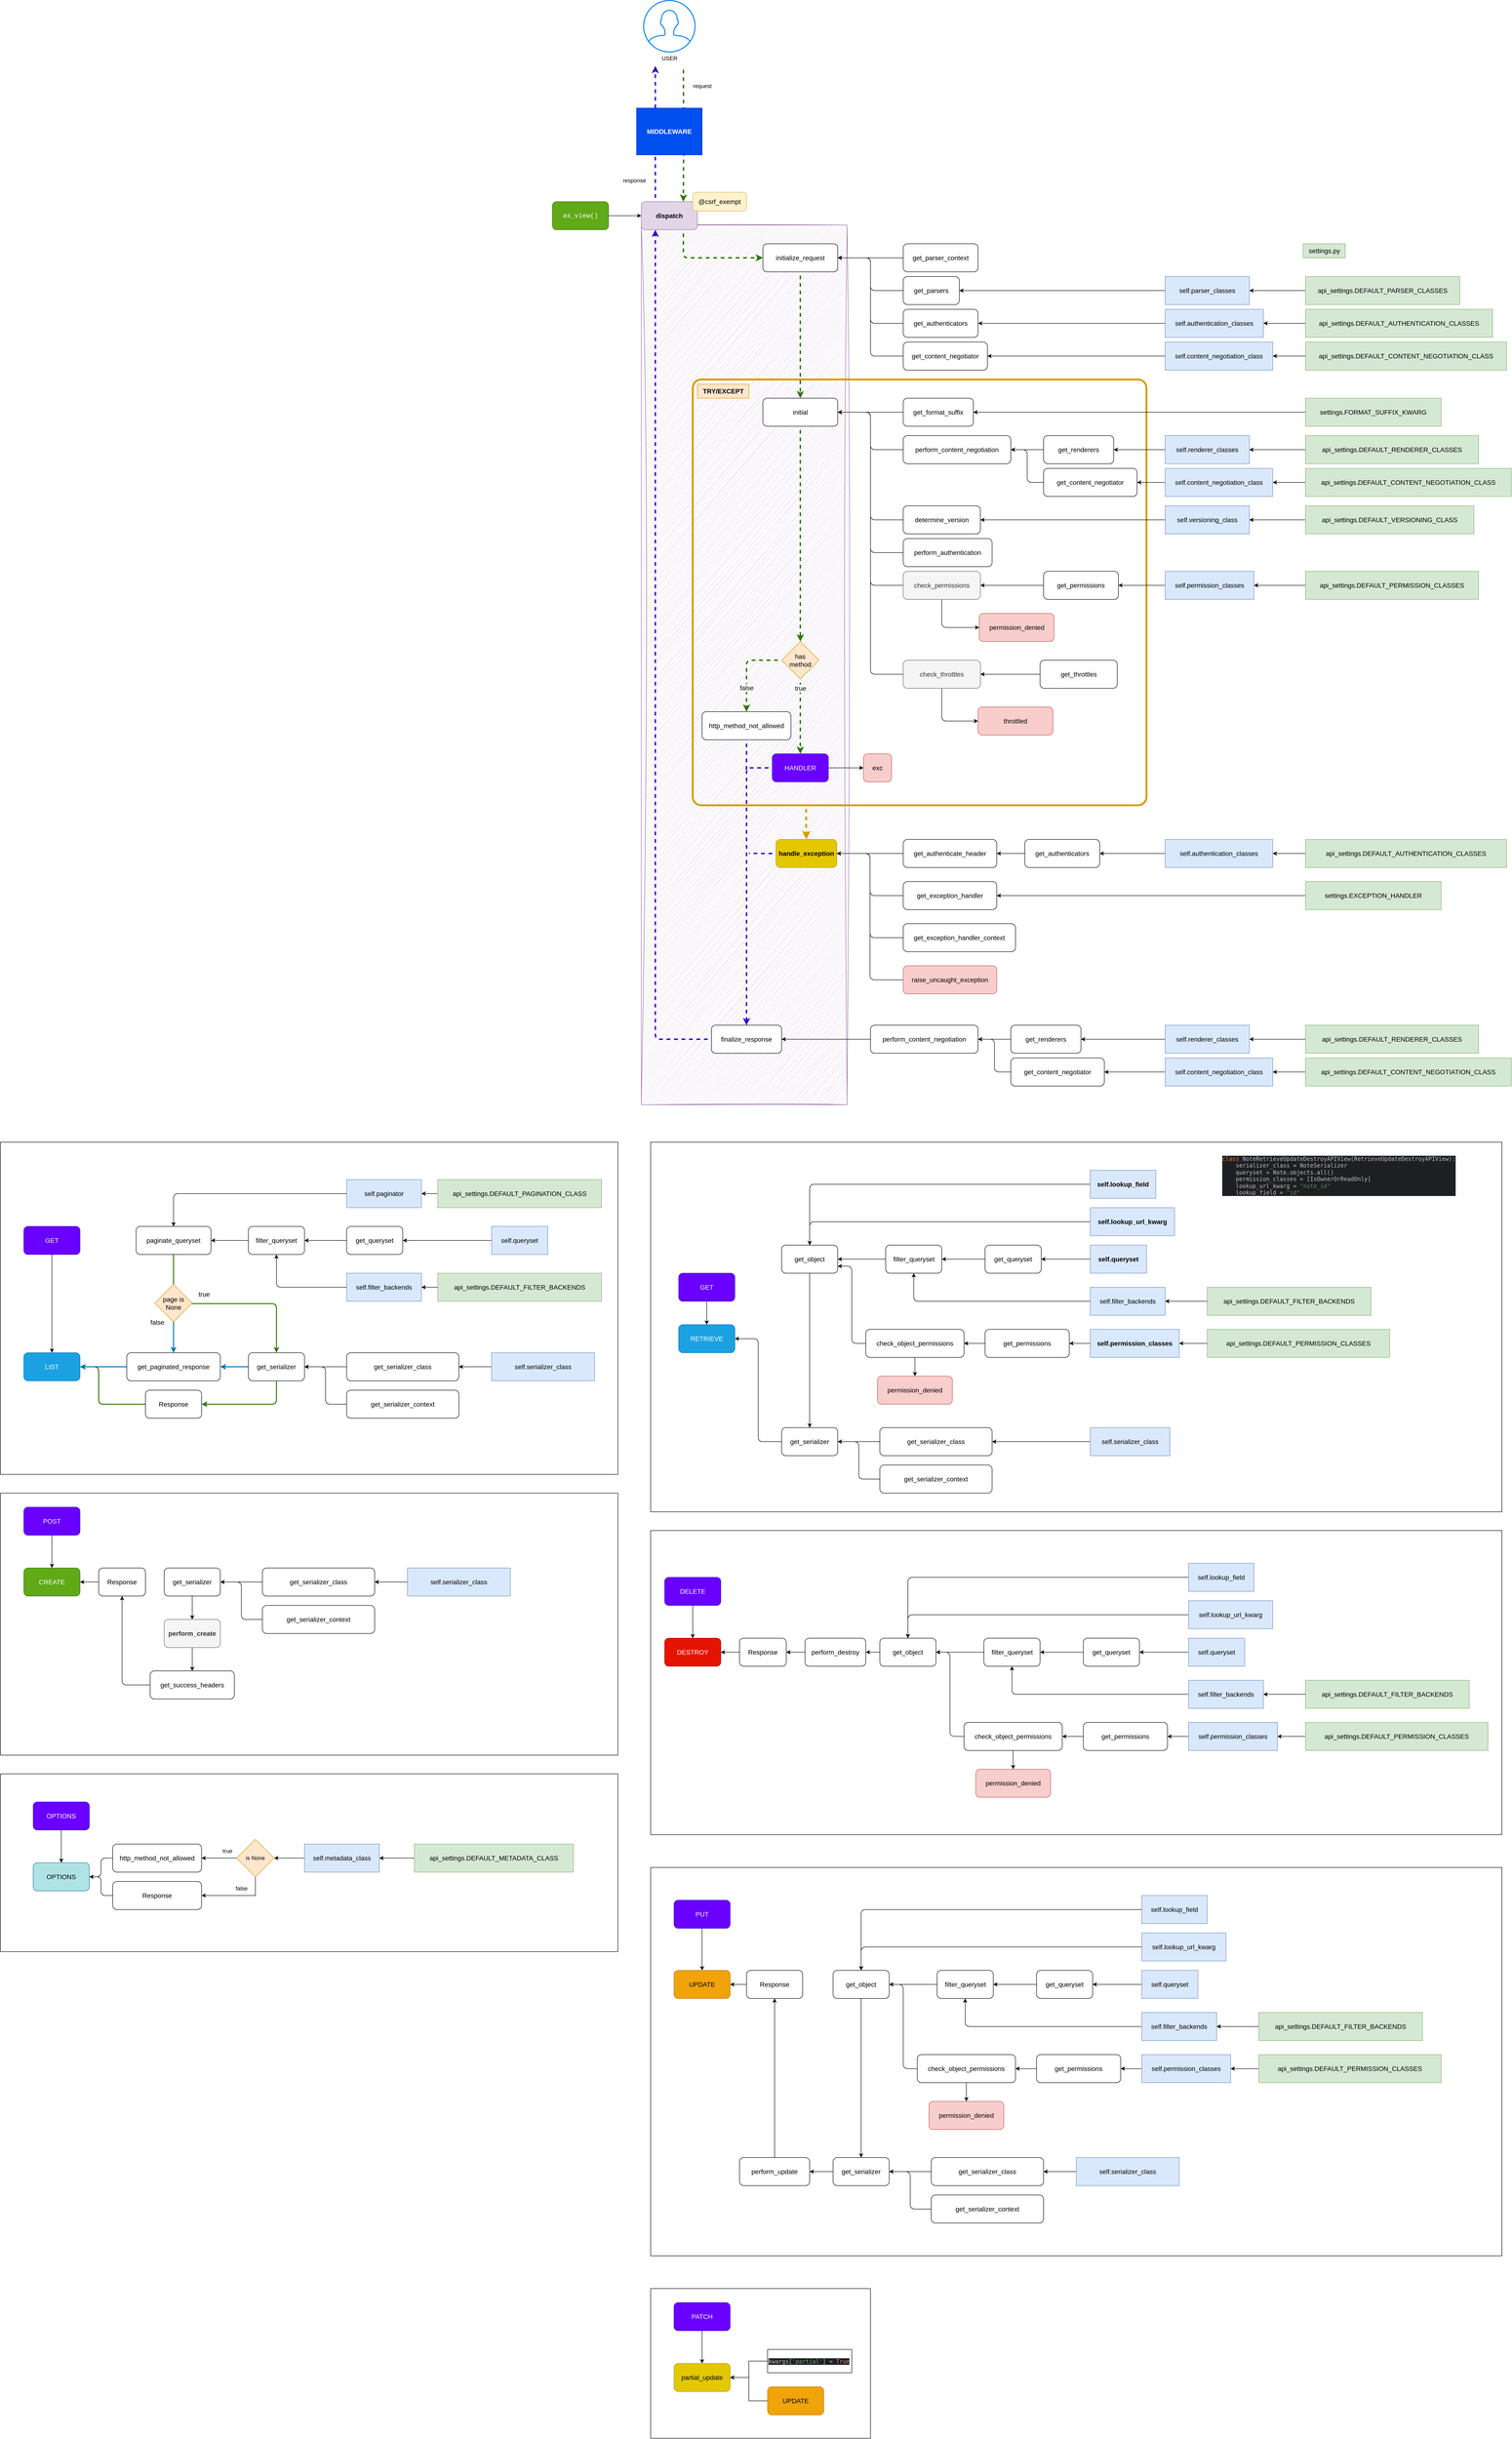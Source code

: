 <mxfile version="24.7.17">
  <diagram name="Страница — 1" id="_v_s9yE4-uvkoQDNBG7a">
    <mxGraphModel dx="8770" dy="7150" grid="1" gridSize="10" guides="1" tooltips="1" connect="1" arrows="1" fold="1" page="0" pageScale="1" pageWidth="900" pageHeight="1600" math="0" shadow="0">
      <root>
        <mxCell id="0" />
        <mxCell id="1" parent="0" />
        <mxCell id="1SfhlJKffg0zPs5Qnukj-396" value="" style="rounded=0;whiteSpace=wrap;html=1;fillColor=#e1d5e7;strokeColor=#9673a6;sketch=1;curveFitting=1;jiggle=2;" parent="1" vertex="1">
          <mxGeometry x="30" y="-1920" width="440" height="1880" as="geometry" />
        </mxCell>
        <mxCell id="1SfhlJKffg0zPs5Qnukj-393" value="" style="rounded=0;whiteSpace=wrap;html=1;" parent="1" vertex="1">
          <mxGeometry x="-1340" y="1390" width="1320" height="380" as="geometry" />
        </mxCell>
        <mxCell id="1SfhlJKffg0zPs5Qnukj-313" value="" style="rounded=0;whiteSpace=wrap;html=1;" parent="1" vertex="1">
          <mxGeometry x="-1340" y="790" width="1320" height="560" as="geometry" />
        </mxCell>
        <mxCell id="1SfhlJKffg0zPs5Qnukj-312" value="" style="rounded=0;whiteSpace=wrap;html=1;" parent="1" vertex="1">
          <mxGeometry x="50" y="40" width="1820" height="790" as="geometry" />
        </mxCell>
        <mxCell id="1SfhlJKffg0zPs5Qnukj-311" value="" style="rounded=0;whiteSpace=wrap;html=1;" parent="1" vertex="1">
          <mxGeometry x="-1340" y="40" width="1320" height="710" as="geometry" />
        </mxCell>
        <mxCell id="1SfhlJKffg0zPs5Qnukj-310" value="" style="rounded=0;whiteSpace=wrap;html=1;" parent="1" vertex="1">
          <mxGeometry x="50" y="870" width="1820" height="650" as="geometry" />
        </mxCell>
        <mxCell id="1SfhlJKffg0zPs5Qnukj-309" value="" style="rounded=0;whiteSpace=wrap;html=1;" parent="1" vertex="1">
          <mxGeometry x="50" y="1590" width="1820" height="830" as="geometry" />
        </mxCell>
        <mxCell id="1SfhlJKffg0zPs5Qnukj-308" value="" style="rounded=0;whiteSpace=wrap;html=1;" parent="1" vertex="1">
          <mxGeometry x="50" y="2490" width="470" height="320" as="geometry" />
        </mxCell>
        <mxCell id="1SfhlJKffg0zPs5Qnukj-109" value="" style="rounded=1;whiteSpace=wrap;arcSize=2;fillColor=none;strokeColor=#d79b00;shadow=0;strokeWidth=4;fontSize=14;html=1;" parent="1" vertex="1">
          <mxGeometry x="140" y="-1590" width="970" height="910" as="geometry" />
        </mxCell>
        <mxCell id="1SfhlJKffg0zPs5Qnukj-111" value="" style="edgeStyle=orthogonalEdgeStyle;rounded=1;orthogonalLoop=1;jettySize=auto;exitX=0.25;exitY=1;exitDx=0;exitDy=0;entryX=0.5;entryY=0;entryDx=0;entryDy=0;fontSize=14;html=1;curved=0;strokeWidth=4;fillColor=#ffe6cc;strokeColor=#d79b00;flowAnimation=1;" parent="1" source="1SfhlJKffg0zPs5Qnukj-109" target="1SfhlJKffg0zPs5Qnukj-110" edge="1">
          <mxGeometry relative="1" as="geometry" />
        </mxCell>
        <mxCell id="1SfhlJKffg0zPs5Qnukj-3" value="" style="edgeStyle=orthogonalEdgeStyle;rounded=0;orthogonalLoop=1;jettySize=auto;fontSize=14;exitX=0.5;exitY=1;exitDx=0;exitDy=0;html=1;" parent="1" source="1SfhlJKffg0zPs5Qnukj-142" target="1SfhlJKffg0zPs5Qnukj-2" edge="1">
          <mxGeometry relative="1" as="geometry">
            <mxPoint x="-1230" y="400" as="sourcePoint" />
          </mxGeometry>
        </mxCell>
        <mxCell id="1SfhlJKffg0zPs5Qnukj-2" value="LIST" style="rounded=1;whiteSpace=wrap;fontSize=14;fillColor=#1ba1e2;strokeColor=#006EAF;fontColor=#ffffff;html=1;" parent="1" vertex="1">
          <mxGeometry x="-1290" y="490" width="120" height="60" as="geometry" />
        </mxCell>
        <mxCell id="1SfhlJKffg0zPs5Qnukj-171" value="" style="edgeStyle=orthogonalEdgeStyle;rounded=0;orthogonalLoop=1;jettySize=auto;exitX=0;exitY=0.5;exitDx=0;exitDy=0;entryX=1;entryY=0.5;entryDx=0;entryDy=0;fontSize=14;html=1;" parent="1" source="1SfhlJKffg0zPs5Qnukj-8" target="1SfhlJKffg0zPs5Qnukj-26" edge="1">
          <mxGeometry relative="1" as="geometry" />
        </mxCell>
        <mxCell id="1SfhlJKffg0zPs5Qnukj-8" value="get_queryset" style="rounded=1;whiteSpace=wrap;fontSize=14;html=1;" parent="1" vertex="1">
          <mxGeometry x="-600" y="220" width="120" height="60" as="geometry" />
        </mxCell>
        <mxCell id="1SfhlJKffg0zPs5Qnukj-182" value="" style="edgeStyle=orthogonalEdgeStyle;rounded=0;orthogonalLoop=1;jettySize=auto;exitX=0.5;exitY=1;exitDx=0;exitDy=0;entryX=0.5;entryY=0;entryDx=0;entryDy=0;fillColor=#1ba1e2;strokeColor=#006EAF;strokeWidth=2;fontSize=14;html=1;" parent="1" source="1SfhlJKffg0zPs5Qnukj-10" target="1SfhlJKffg0zPs5Qnukj-16" edge="1">
          <mxGeometry relative="1" as="geometry" />
        </mxCell>
        <mxCell id="1SfhlJKffg0zPs5Qnukj-183" value="" style="edgeStyle=orthogonalEdgeStyle;rounded=1;orthogonalLoop=1;jettySize=auto;exitX=0.5;exitY=1;exitDx=0;exitDy=0;entryX=0.5;entryY=0;entryDx=0;entryDy=0;curved=0;fillColor=#60a917;strokeColor=#2D7600;strokeWidth=2;fontSize=14;html=1;" parent="1" source="1SfhlJKffg0zPs5Qnukj-10" target="1SfhlJKffg0zPs5Qnukj-14" edge="1">
          <mxGeometry relative="1" as="geometry" />
        </mxCell>
        <mxCell id="1SfhlJKffg0zPs5Qnukj-10" value="paginate_queryset" style="rounded=1;whiteSpace=wrap;fontSize=14;html=1;" parent="1" vertex="1">
          <mxGeometry x="-1050" y="220" width="160" height="60" as="geometry" />
        </mxCell>
        <mxCell id="1SfhlJKffg0zPs5Qnukj-181" value="" style="edgeStyle=orthogonalEdgeStyle;rounded=0;orthogonalLoop=1;jettySize=auto;exitX=0;exitY=0.5;exitDx=0;exitDy=0;entryX=1;entryY=0.5;entryDx=0;entryDy=0;fillColor=#1ba1e2;strokeColor=#006EAF;strokeWidth=2;fontSize=14;html=1;" parent="1" source="1SfhlJKffg0zPs5Qnukj-14" target="1SfhlJKffg0zPs5Qnukj-16" edge="1">
          <mxGeometry relative="1" as="geometry" />
        </mxCell>
        <mxCell id="1SfhlJKffg0zPs5Qnukj-190" value="" style="edgeStyle=orthogonalEdgeStyle;rounded=1;orthogonalLoop=1;jettySize=auto;exitX=0;exitY=0.5;exitDx=0;exitDy=0;entryX=1;entryY=0.5;entryDx=0;entryDy=0;curved=0;fillColor=#60a917;strokeColor=#2D7600;strokeWidth=2;fontSize=14;html=1;" parent="1" source="1SfhlJKffg0zPs5Qnukj-195" target="1SfhlJKffg0zPs5Qnukj-2" edge="1">
          <mxGeometry relative="1" as="geometry">
            <Array as="points">
              <mxPoint x="-1130" y="600" />
              <mxPoint x="-1130" y="520" />
            </Array>
          </mxGeometry>
        </mxCell>
        <mxCell id="1SfhlJKffg0zPs5Qnukj-14" value="get_serializer" style="rounded=1;whiteSpace=wrap;fontSize=14;html=1;" parent="1" vertex="1">
          <mxGeometry x="-810" y="490" width="120" height="60" as="geometry" />
        </mxCell>
        <mxCell id="1SfhlJKffg0zPs5Qnukj-189" value="" style="edgeStyle=orthogonalEdgeStyle;rounded=0;orthogonalLoop=1;jettySize=auto;exitX=0;exitY=0.5;exitDx=0;exitDy=0;entryX=1;entryY=0.5;entryDx=0;entryDy=0;fillColor=#1ba1e2;strokeColor=#006EAF;strokeWidth=2;fontSize=14;html=1;" parent="1" source="1SfhlJKffg0zPs5Qnukj-16" target="1SfhlJKffg0zPs5Qnukj-2" edge="1">
          <mxGeometry relative="1" as="geometry" />
        </mxCell>
        <mxCell id="1SfhlJKffg0zPs5Qnukj-16" value="get_paginated_response" style="rounded=1;whiteSpace=wrap;fontSize=14;html=1;" parent="1" vertex="1">
          <mxGeometry x="-1070" y="490" width="200" height="60" as="geometry" />
        </mxCell>
        <mxCell id="1SfhlJKffg0zPs5Qnukj-175" value="" style="edgeStyle=orthogonalEdgeStyle;rounded=0;orthogonalLoop=1;jettySize=auto;exitX=0;exitY=0.5;exitDx=0;exitDy=0;entryX=1;entryY=0.5;entryDx=0;entryDy=0;fontSize=14;html=1;" parent="1" source="1SfhlJKffg0zPs5Qnukj-21" target="1SfhlJKffg0zPs5Qnukj-14" edge="1">
          <mxGeometry relative="1" as="geometry" />
        </mxCell>
        <mxCell id="1SfhlJKffg0zPs5Qnukj-21" value="get_serializer_class" style="rounded=1;whiteSpace=wrap;fontSize=14;html=1;" parent="1" vertex="1">
          <mxGeometry x="-600" y="490" width="240" height="60" as="geometry" />
        </mxCell>
        <mxCell id="1SfhlJKffg0zPs5Qnukj-186" value="" style="edgeStyle=orthogonalEdgeStyle;rounded=0;orthogonalLoop=1;jettySize=auto;exitX=0;exitY=0.5;exitDx=0;exitDy=0;entryX=1;entryY=0.5;entryDx=0;entryDy=0;fontSize=14;html=1;" parent="1" source="1SfhlJKffg0zPs5Qnukj-26" target="1SfhlJKffg0zPs5Qnukj-10" edge="1">
          <mxGeometry relative="1" as="geometry" />
        </mxCell>
        <mxCell id="1SfhlJKffg0zPs5Qnukj-26" value="filter_queryset" style="rounded=1;whiteSpace=wrap;fontSize=14;html=1;" parent="1" vertex="1">
          <mxGeometry x="-810" y="220" width="120" height="60" as="geometry" />
        </mxCell>
        <mxCell id="1SfhlJKffg0zPs5Qnukj-132" value="" style="edgeStyle=orthogonalEdgeStyle;rounded=1;orthogonalLoop=1;jettySize=auto;exitX=0;exitY=0.5;exitDx=0;exitDy=0;entryX=0.25;entryY=1;entryDx=0;entryDy=0;curved=0;fontSize=14;html=1;flowAnimation=1;strokeWidth=3;fillColor=#6a00ff;strokeColor=#3700CC;" parent="1" source="1SfhlJKffg0zPs5Qnukj-35" target="1SfhlJKffg0zPs5Qnukj-33" edge="1">
          <mxGeometry relative="1" as="geometry">
            <Array as="points">
              <mxPoint x="60" y="-180" />
            </Array>
          </mxGeometry>
        </mxCell>
        <mxCell id="1SfhlJKffg0zPs5Qnukj-35" value="finalize_response" style="rounded=1;whiteSpace=wrap;fontSize=14;html=1;" parent="1" vertex="1">
          <mxGeometry x="180" y="-210" width="150" height="60" as="geometry" />
        </mxCell>
        <mxCell id="1SfhlJKffg0zPs5Qnukj-402" style="edgeStyle=orthogonalEdgeStyle;rounded=0;orthogonalLoop=1;jettySize=auto;html=1;exitX=0.5;exitY=1;exitDx=0;exitDy=0;entryX=0.5;entryY=0;entryDx=0;entryDy=0;flowAnimation=1;strokeWidth=3;fillColor=#60a917;strokeColor=#2D7600;" parent="1" source="1SfhlJKffg0zPs5Qnukj-36" target="1SfhlJKffg0zPs5Qnukj-48" edge="1">
          <mxGeometry relative="1" as="geometry" />
        </mxCell>
        <mxCell id="1SfhlJKffg0zPs5Qnukj-36" value="initialize_request" style="rounded=1;whiteSpace=wrap;fontSize=14;html=1;" parent="1" vertex="1">
          <mxGeometry x="290" y="-1880" width="160" height="60" as="geometry" />
        </mxCell>
        <mxCell id="1SfhlJKffg0zPs5Qnukj-42" value="" style="edgeStyle=orthogonalEdgeStyle;rounded=1;orthogonalLoop=1;jettySize=auto;entryX=1;entryY=0.5;entryDx=0;entryDy=0;curved=0;fontSize=14;html=1;" parent="1" source="1SfhlJKffg0zPs5Qnukj-38" target="1SfhlJKffg0zPs5Qnukj-36" edge="1">
          <mxGeometry relative="1" as="geometry" />
        </mxCell>
        <mxCell id="1SfhlJKffg0zPs5Qnukj-38" value="get_parser_context" style="rounded=1;whiteSpace=wrap;fontSize=14;html=1;" parent="1" vertex="1">
          <mxGeometry x="590" y="-1880" width="160" height="60" as="geometry" />
        </mxCell>
        <mxCell id="1SfhlJKffg0zPs5Qnukj-44" value="" style="edgeStyle=orthogonalEdgeStyle;rounded=1;orthogonalLoop=1;jettySize=auto;entryX=1;entryY=0.5;entryDx=0;entryDy=0;curved=0;fontSize=14;html=1;" parent="1" source="1SfhlJKffg0zPs5Qnukj-39" target="1SfhlJKffg0zPs5Qnukj-36" edge="1">
          <mxGeometry relative="1" as="geometry">
            <mxPoint x="460.0" y="-1710" as="targetPoint" />
          </mxGeometry>
        </mxCell>
        <mxCell id="1SfhlJKffg0zPs5Qnukj-39" value="get_authenticators" style="rounded=1;whiteSpace=wrap;fontSize=14;html=1;" parent="1" vertex="1">
          <mxGeometry x="590" y="-1740" width="160" height="60" as="geometry" />
        </mxCell>
        <mxCell id="1SfhlJKffg0zPs5Qnukj-43" value="" style="edgeStyle=orthogonalEdgeStyle;rounded=1;orthogonalLoop=1;jettySize=auto;entryX=1;entryY=0.5;entryDx=0;entryDy=0;curved=0;fontSize=14;html=1;" parent="1" source="1SfhlJKffg0zPs5Qnukj-40" target="1SfhlJKffg0zPs5Qnukj-36" edge="1">
          <mxGeometry relative="1" as="geometry">
            <mxPoint x="470" y="-1700" as="targetPoint" />
          </mxGeometry>
        </mxCell>
        <mxCell id="1SfhlJKffg0zPs5Qnukj-40" value="get_parsers" style="rounded=1;whiteSpace=wrap;fontSize=14;html=1;" parent="1" vertex="1">
          <mxGeometry x="590" y="-1810" width="120" height="60" as="geometry" />
        </mxCell>
        <mxCell id="1SfhlJKffg0zPs5Qnukj-45" value="" style="edgeStyle=orthogonalEdgeStyle;rounded=1;orthogonalLoop=1;jettySize=auto;entryX=1;entryY=0.5;entryDx=0;entryDy=0;curved=0;fontSize=14;html=1;" parent="1" source="1SfhlJKffg0zPs5Qnukj-41" target="1SfhlJKffg0zPs5Qnukj-36" edge="1">
          <mxGeometry relative="1" as="geometry" />
        </mxCell>
        <mxCell id="1SfhlJKffg0zPs5Qnukj-41" value="get_content_negotiator" style="rounded=1;whiteSpace=wrap;fontSize=14;html=1;" parent="1" vertex="1">
          <mxGeometry x="590" y="-1670" width="180" height="60" as="geometry" />
        </mxCell>
        <mxCell id="1SfhlJKffg0zPs5Qnukj-403" style="edgeStyle=orthogonalEdgeStyle;rounded=0;orthogonalLoop=1;jettySize=auto;html=1;exitX=0.5;exitY=1;exitDx=0;exitDy=0;entryX=0.5;entryY=0;entryDx=0;entryDy=0;flowAnimation=1;fillColor=#60a917;strokeColor=#2D7600;strokeWidth=3;" parent="1" source="1SfhlJKffg0zPs5Qnukj-48" target="1SfhlJKffg0zPs5Qnukj-105" edge="1">
          <mxGeometry relative="1" as="geometry" />
        </mxCell>
        <mxCell id="1SfhlJKffg0zPs5Qnukj-48" value="initial" style="rounded=1;whiteSpace=wrap;fontSize=14;html=1;" parent="1" vertex="1">
          <mxGeometry x="290" y="-1550" width="160" height="60" as="geometry" />
        </mxCell>
        <mxCell id="1SfhlJKffg0zPs5Qnukj-71" value="" style="edgeStyle=orthogonalEdgeStyle;rounded=1;orthogonalLoop=1;jettySize=auto;exitX=0;exitY=0.5;exitDx=0;exitDy=0;entryX=1;entryY=0.5;entryDx=0;entryDy=0;curved=0;fontSize=14;html=1;" parent="1" source="1SfhlJKffg0zPs5Qnukj-49" target="1SfhlJKffg0zPs5Qnukj-48" edge="1">
          <mxGeometry relative="1" as="geometry" />
        </mxCell>
        <mxCell id="1SfhlJKffg0zPs5Qnukj-49" value="get_format_suffix" style="rounded=1;whiteSpace=wrap;fontSize=14;html=1;" parent="1" vertex="1">
          <mxGeometry x="590" y="-1550" width="150" height="60" as="geometry" />
        </mxCell>
        <mxCell id="1SfhlJKffg0zPs5Qnukj-72" value="" style="edgeStyle=orthogonalEdgeStyle;rounded=1;orthogonalLoop=1;jettySize=auto;exitX=0;exitY=0.5;exitDx=0;exitDy=0;entryX=1;entryY=0.5;entryDx=0;entryDy=0;curved=0;fontSize=14;html=1;" parent="1" source="1SfhlJKffg0zPs5Qnukj-50" target="1SfhlJKffg0zPs5Qnukj-48" edge="1">
          <mxGeometry relative="1" as="geometry" />
        </mxCell>
        <mxCell id="1SfhlJKffg0zPs5Qnukj-50" value="perform_content_negotiation" style="rounded=1;whiteSpace=wrap;fontSize=14;html=1;" parent="1" vertex="1">
          <mxGeometry x="590" y="-1470" width="230" height="60" as="geometry" />
        </mxCell>
        <mxCell id="1SfhlJKffg0zPs5Qnukj-89" value="" style="edgeStyle=orthogonalEdgeStyle;rounded=1;orthogonalLoop=1;jettySize=auto;exitX=0;exitY=0.5;exitDx=0;exitDy=0;entryX=1;entryY=0.5;entryDx=0;entryDy=0;curved=0;fontSize=14;html=1;" parent="1" source="1SfhlJKffg0zPs5Qnukj-51" target="1SfhlJKffg0zPs5Qnukj-48" edge="1">
          <mxGeometry relative="1" as="geometry" />
        </mxCell>
        <mxCell id="1SfhlJKffg0zPs5Qnukj-51" value="determine_version" style="rounded=1;whiteSpace=wrap;fontSize=14;html=1;" parent="1" vertex="1">
          <mxGeometry x="590" y="-1320" width="165" height="60" as="geometry" />
        </mxCell>
        <mxCell id="1SfhlJKffg0zPs5Qnukj-90" value="" style="edgeStyle=orthogonalEdgeStyle;rounded=1;orthogonalLoop=1;jettySize=auto;exitX=0;exitY=0.5;exitDx=0;exitDy=0;entryX=1;entryY=0.5;entryDx=0;entryDy=0;curved=0;fontSize=14;html=1;" parent="1" source="1SfhlJKffg0zPs5Qnukj-52" target="1SfhlJKffg0zPs5Qnukj-48" edge="1">
          <mxGeometry relative="1" as="geometry" />
        </mxCell>
        <mxCell id="1SfhlJKffg0zPs5Qnukj-52" value="perform_authentication" style="rounded=1;whiteSpace=wrap;fontSize=14;html=1;" parent="1" vertex="1">
          <mxGeometry x="590" y="-1250" width="190" height="60" as="geometry" />
        </mxCell>
        <mxCell id="1SfhlJKffg0zPs5Qnukj-91" value="" style="edgeStyle=orthogonalEdgeStyle;rounded=1;orthogonalLoop=1;jettySize=auto;exitX=0;exitY=0.5;exitDx=0;exitDy=0;entryX=1;entryY=0.5;entryDx=0;entryDy=0;curved=0;fontSize=14;html=1;" parent="1" source="1SfhlJKffg0zPs5Qnukj-53" target="1SfhlJKffg0zPs5Qnukj-48" edge="1">
          <mxGeometry relative="1" as="geometry" />
        </mxCell>
        <mxCell id="1SfhlJKffg0zPs5Qnukj-98" value="" style="edgeStyle=orthogonalEdgeStyle;rounded=1;orthogonalLoop=1;jettySize=auto;entryX=0;entryY=0.5;entryDx=0;entryDy=0;fontSize=14;html=1;curved=0;" parent="1" source="1SfhlJKffg0zPs5Qnukj-53" target="1SfhlJKffg0zPs5Qnukj-83" edge="1">
          <mxGeometry relative="1" as="geometry" />
        </mxCell>
        <mxCell id="1SfhlJKffg0zPs5Qnukj-53" value="check_permissions" style="rounded=1;whiteSpace=wrap;fontSize=14;html=1;fillColor=#f5f5f5;fontColor=#333333;strokeColor=#666666;" parent="1" vertex="1">
          <mxGeometry x="590" y="-1180" width="165" height="60" as="geometry" />
        </mxCell>
        <mxCell id="1SfhlJKffg0zPs5Qnukj-92" value="" style="edgeStyle=orthogonalEdgeStyle;rounded=1;orthogonalLoop=1;jettySize=auto;exitX=0;exitY=0.5;exitDx=0;exitDy=0;entryX=1;entryY=0.5;entryDx=0;entryDy=0;curved=0;fontSize=14;html=1;" parent="1" source="1SfhlJKffg0zPs5Qnukj-54" target="1SfhlJKffg0zPs5Qnukj-48" edge="1">
          <mxGeometry relative="1" as="geometry" />
        </mxCell>
        <mxCell id="1SfhlJKffg0zPs5Qnukj-97" value="" style="edgeStyle=orthogonalEdgeStyle;rounded=1;orthogonalLoop=1;jettySize=auto;entryX=0;entryY=0.5;entryDx=0;entryDy=0;fontSize=14;html=1;curved=0;" parent="1" source="1SfhlJKffg0zPs5Qnukj-54" target="1SfhlJKffg0zPs5Qnukj-93" edge="1">
          <mxGeometry relative="1" as="geometry" />
        </mxCell>
        <mxCell id="1SfhlJKffg0zPs5Qnukj-54" value="check_throttles" style="rounded=1;whiteSpace=wrap;fontSize=14;html=1;fillColor=#f5f5f5;fontColor=#333333;strokeColor=#666666;" parent="1" vertex="1">
          <mxGeometry x="590" y="-990" width="165" height="60" as="geometry" />
        </mxCell>
        <mxCell id="1SfhlJKffg0zPs5Qnukj-56" value="" style="edgeStyle=orthogonalEdgeStyle;rounded=0;orthogonalLoop=1;jettySize=auto;exitX=0;exitY=0.5;exitDx=0;exitDy=0;entryX=1;entryY=0.5;entryDx=0;entryDy=0;fontSize=14;html=1;" parent="1" source="1SfhlJKffg0zPs5Qnukj-55" target="1SfhlJKffg0zPs5Qnukj-49" edge="1">
          <mxGeometry relative="1" as="geometry" />
        </mxCell>
        <mxCell id="1SfhlJKffg0zPs5Qnukj-55" value="settings.FORMAT_SUFFIX_KWARG" style="rounded=0;whiteSpace=wrap;fillColor=#d5e8d4;strokeColor=#82b366;fontSize=14;html=1;" parent="1" vertex="1">
          <mxGeometry x="1450" y="-1550" width="290" height="60" as="geometry" />
        </mxCell>
        <mxCell id="1SfhlJKffg0zPs5Qnukj-58" value="" style="edgeStyle=orthogonalEdgeStyle;rounded=0;orthogonalLoop=1;jettySize=auto;exitX=0;exitY=0.5;exitDx=0;exitDy=0;entryX=1;entryY=0.5;entryDx=0;entryDy=0;fontSize=14;html=1;" parent="1" source="1SfhlJKffg0zPs5Qnukj-57" target="1SfhlJKffg0zPs5Qnukj-50" edge="1">
          <mxGeometry relative="1" as="geometry" />
        </mxCell>
        <mxCell id="1SfhlJKffg0zPs5Qnukj-57" value="get_renderers" style="rounded=1;whiteSpace=wrap;fontSize=14;html=1;" parent="1" vertex="1">
          <mxGeometry x="890" y="-1470" width="150" height="60" as="geometry" />
        </mxCell>
        <mxCell id="1SfhlJKffg0zPs5Qnukj-60" value="" style="edgeStyle=orthogonalEdgeStyle;rounded=1;orthogonalLoop=1;jettySize=auto;exitX=0;exitY=0.5;exitDx=0;exitDy=0;entryX=1;entryY=0.5;entryDx=0;entryDy=0;curved=0;fontSize=14;html=1;" parent="1" source="1SfhlJKffg0zPs5Qnukj-59" target="1SfhlJKffg0zPs5Qnukj-50" edge="1">
          <mxGeometry relative="1" as="geometry" />
        </mxCell>
        <mxCell id="1SfhlJKffg0zPs5Qnukj-59" value="get_content_negotiator" style="rounded=1;whiteSpace=wrap;fontSize=14;html=1;" parent="1" vertex="1">
          <mxGeometry x="890" y="-1400" width="200" height="60" as="geometry" />
        </mxCell>
        <mxCell id="1SfhlJKffg0zPs5Qnukj-63" value="" style="edgeStyle=orthogonalEdgeStyle;rounded=0;orthogonalLoop=1;jettySize=auto;exitX=0;exitY=0.5;exitDx=0;exitDy=0;entryX=1;entryY=0.5;entryDx=0;entryDy=0;fontSize=14;html=1;" parent="1" source="1SfhlJKffg0zPs5Qnukj-61" target="1SfhlJKffg0zPs5Qnukj-57" edge="1">
          <mxGeometry relative="1" as="geometry" />
        </mxCell>
        <mxCell id="1SfhlJKffg0zPs5Qnukj-61" value="self.renderer_classes" style="rounded=0;whiteSpace=wrap;fillColor=#dae8fc;strokeColor=#6c8ebf;fontSize=14;html=1;" parent="1" vertex="1">
          <mxGeometry x="1150" y="-1470" width="180" height="60" as="geometry" />
        </mxCell>
        <mxCell id="1SfhlJKffg0zPs5Qnukj-70" value="" style="edgeStyle=orthogonalEdgeStyle;rounded=0;orthogonalLoop=1;jettySize=auto;exitX=0;exitY=0.5;exitDx=0;exitDy=0;entryX=1;entryY=0.5;entryDx=0;entryDy=0;fontSize=14;html=1;" parent="1" source="1SfhlJKffg0zPs5Qnukj-64" target="1SfhlJKffg0zPs5Qnukj-59" edge="1">
          <mxGeometry relative="1" as="geometry" />
        </mxCell>
        <mxCell id="1SfhlJKffg0zPs5Qnukj-64" value="self.content_negotiation_class" style="rounded=0;whiteSpace=wrap;fillColor=#dae8fc;strokeColor=#6c8ebf;fontSize=14;html=1;" parent="1" vertex="1">
          <mxGeometry x="1150" y="-1400" width="230" height="60" as="geometry" />
        </mxCell>
        <mxCell id="1SfhlJKffg0zPs5Qnukj-67" value="" style="edgeStyle=orthogonalEdgeStyle;rounded=0;orthogonalLoop=1;jettySize=auto;exitX=0;exitY=0.5;exitDx=0;exitDy=0;entryX=1;entryY=0.5;entryDx=0;entryDy=0;fontSize=14;html=1;" parent="1" source="1SfhlJKffg0zPs5Qnukj-65" target="1SfhlJKffg0zPs5Qnukj-64" edge="1">
          <mxGeometry relative="1" as="geometry" />
        </mxCell>
        <mxCell id="1SfhlJKffg0zPs5Qnukj-65" value="api_settings.DEFAULT_CONTENT_NEGOTIATION_CLASS" style="rounded=0;whiteSpace=wrap;fillColor=#d5e8d4;strokeColor=#82b366;fontSize=14;html=1;" parent="1" vertex="1">
          <mxGeometry x="1450" y="-1400" width="440" height="60" as="geometry" />
        </mxCell>
        <mxCell id="1SfhlJKffg0zPs5Qnukj-69" value="" style="edgeStyle=orthogonalEdgeStyle;rounded=0;orthogonalLoop=1;jettySize=auto;exitX=0;exitY=0.5;exitDx=0;exitDy=0;entryX=1;entryY=0.5;entryDx=0;entryDy=0;fontSize=14;html=1;" parent="1" source="1SfhlJKffg0zPs5Qnukj-68" target="1SfhlJKffg0zPs5Qnukj-61" edge="1">
          <mxGeometry relative="1" as="geometry" />
        </mxCell>
        <mxCell id="1SfhlJKffg0zPs5Qnukj-68" value="api_settings.DEFAULT_RENDERER_CLASSES" style="rounded=0;whiteSpace=wrap;fillColor=#d5e8d4;strokeColor=#82b366;fontSize=14;html=1;" parent="1" vertex="1">
          <mxGeometry x="1450" y="-1470" width="370" height="60" as="geometry" />
        </mxCell>
        <mxCell id="1SfhlJKffg0zPs5Qnukj-74" value="" style="edgeStyle=orthogonalEdgeStyle;rounded=0;orthogonalLoop=1;jettySize=auto;exitX=0;exitY=0.5;exitDx=0;exitDy=0;entryX=1;entryY=0.5;entryDx=0;entryDy=0;fontSize=14;html=1;" parent="1" source="1SfhlJKffg0zPs5Qnukj-73" target="1SfhlJKffg0zPs5Qnukj-51" edge="1">
          <mxGeometry relative="1" as="geometry" />
        </mxCell>
        <mxCell id="1SfhlJKffg0zPs5Qnukj-73" value="self.versioning_class" style="rounded=0;whiteSpace=wrap;fillColor=#dae8fc;strokeColor=#6c8ebf;fontSize=14;html=1;" parent="1" vertex="1">
          <mxGeometry x="1150" y="-1320" width="180" height="60" as="geometry" />
        </mxCell>
        <mxCell id="1SfhlJKffg0zPs5Qnukj-76" value="" style="edgeStyle=orthogonalEdgeStyle;rounded=0;orthogonalLoop=1;jettySize=auto;exitX=0;exitY=0.5;exitDx=0;exitDy=0;entryX=1;entryY=0.5;entryDx=0;entryDy=0;fontSize=14;html=1;" parent="1" source="1SfhlJKffg0zPs5Qnukj-75" target="1SfhlJKffg0zPs5Qnukj-73" edge="1">
          <mxGeometry relative="1" as="geometry" />
        </mxCell>
        <mxCell id="1SfhlJKffg0zPs5Qnukj-75" value="api_settings.DEFAULT_VERSIONING_CLASS" style="rounded=0;whiteSpace=wrap;fillColor=#d5e8d4;strokeColor=#82b366;fontSize=14;html=1;" parent="1" vertex="1">
          <mxGeometry x="1450" y="-1320" width="360" height="60" as="geometry" />
        </mxCell>
        <mxCell id="1SfhlJKffg0zPs5Qnukj-78" value="" style="edgeStyle=orthogonalEdgeStyle;rounded=0;orthogonalLoop=1;jettySize=auto;exitX=0;exitY=0.5;exitDx=0;exitDy=0;entryX=1;entryY=0.5;entryDx=0;entryDy=0;fontSize=14;html=1;" parent="1" source="1SfhlJKffg0zPs5Qnukj-77" target="1SfhlJKffg0zPs5Qnukj-53" edge="1">
          <mxGeometry relative="1" as="geometry" />
        </mxCell>
        <mxCell id="1SfhlJKffg0zPs5Qnukj-77" value="get_permissions" style="rounded=1;whiteSpace=wrap;fontSize=14;html=1;" parent="1" vertex="1">
          <mxGeometry x="890" y="-1180" width="160" height="60" as="geometry" />
        </mxCell>
        <mxCell id="1SfhlJKffg0zPs5Qnukj-80" value="" style="edgeStyle=orthogonalEdgeStyle;rounded=0;orthogonalLoop=1;jettySize=auto;exitX=0;exitY=0.5;exitDx=0;exitDy=0;entryX=1;entryY=0.5;entryDx=0;entryDy=0;fontSize=14;html=1;" parent="1" source="1SfhlJKffg0zPs5Qnukj-79" target="1SfhlJKffg0zPs5Qnukj-77" edge="1">
          <mxGeometry relative="1" as="geometry" />
        </mxCell>
        <mxCell id="1SfhlJKffg0zPs5Qnukj-79" value="self.permission_classes" style="rounded=0;whiteSpace=wrap;fillColor=#dae8fc;strokeColor=#6c8ebf;fontSize=14;html=1;" parent="1" vertex="1">
          <mxGeometry x="1150" y="-1180" width="190" height="60" as="geometry" />
        </mxCell>
        <mxCell id="1SfhlJKffg0zPs5Qnukj-82" value="" style="edgeStyle=orthogonalEdgeStyle;rounded=0;orthogonalLoop=1;jettySize=auto;exitX=0;exitY=0.5;exitDx=0;exitDy=0;entryX=1;entryY=0.5;entryDx=0;entryDy=0;fontSize=14;html=1;" parent="1" source="1SfhlJKffg0zPs5Qnukj-81" target="1SfhlJKffg0zPs5Qnukj-79" edge="1">
          <mxGeometry relative="1" as="geometry" />
        </mxCell>
        <mxCell id="1SfhlJKffg0zPs5Qnukj-81" value="api_settings.DEFAULT_PERMISSION_CLASSES" style="rounded=0;whiteSpace=wrap;fillColor=#d5e8d4;strokeColor=#82b366;fontSize=14;html=1;" parent="1" vertex="1">
          <mxGeometry x="1450" y="-1180" width="370" height="60" as="geometry" />
        </mxCell>
        <mxCell id="1SfhlJKffg0zPs5Qnukj-83" value="permission_denied" style="rounded=1;whiteSpace=wrap;fillColor=#f8cecc;strokeColor=#b85450;fontSize=14;html=1;" parent="1" vertex="1">
          <mxGeometry x="752.5" y="-1090" width="160" height="60" as="geometry" />
        </mxCell>
        <mxCell id="1SfhlJKffg0zPs5Qnukj-86" value="settings.py" style="text;align=center;verticalAlign=middle;resizable=0;points=[];autosize=1;strokeColor=#82b366;fillColor=#d5e8d4;fontSize=14;html=1;" parent="1" vertex="1">
          <mxGeometry x="1445" y="-1880" width="90" height="30" as="geometry" />
        </mxCell>
        <mxCell id="1SfhlJKffg0zPs5Qnukj-93" value="throttled" style="rounded=1;whiteSpace=wrap;fillColor=#f8cecc;strokeColor=#b85450;fontSize=14;html=1;" parent="1" vertex="1">
          <mxGeometry x="750" y="-890" width="160" height="60" as="geometry" />
        </mxCell>
        <mxCell id="1SfhlJKffg0zPs5Qnukj-95" value="" style="edgeStyle=orthogonalEdgeStyle;rounded=0;orthogonalLoop=1;jettySize=auto;exitX=0;exitY=0.5;exitDx=0;exitDy=0;entryX=1;entryY=0.5;entryDx=0;entryDy=0;fontSize=14;html=1;" parent="1" source="1SfhlJKffg0zPs5Qnukj-94" target="1SfhlJKffg0zPs5Qnukj-54" edge="1">
          <mxGeometry relative="1" as="geometry" />
        </mxCell>
        <mxCell id="1SfhlJKffg0zPs5Qnukj-94" value="get_throttles" style="rounded=1;whiteSpace=wrap;fontSize=14;html=1;" parent="1" vertex="1">
          <mxGeometry x="882.5" y="-990" width="165" height="60" as="geometry" />
        </mxCell>
        <mxCell id="1SfhlJKffg0zPs5Qnukj-401" style="edgeStyle=orthogonalEdgeStyle;rounded=1;orthogonalLoop=1;jettySize=auto;html=1;exitX=0;exitY=0.5;exitDx=0;exitDy=0;entryX=0.5;entryY=0;entryDx=0;entryDy=0;curved=0;flowAnimation=1;fillColor=#6a00ff;strokeColor=#3700CC;strokeWidth=3;" parent="1" source="1SfhlJKffg0zPs5Qnukj-104" target="1SfhlJKffg0zPs5Qnukj-35" edge="1">
          <mxGeometry relative="1" as="geometry" />
        </mxCell>
        <mxCell id="1SfhlJKffg0zPs5Qnukj-420" style="edgeStyle=orthogonalEdgeStyle;rounded=0;orthogonalLoop=1;jettySize=auto;html=1;exitX=1;exitY=0.5;exitDx=0;exitDy=0;entryX=0;entryY=0.5;entryDx=0;entryDy=0;" parent="1" source="1SfhlJKffg0zPs5Qnukj-104" target="1SfhlJKffg0zPs5Qnukj-419" edge="1">
          <mxGeometry relative="1" as="geometry" />
        </mxCell>
        <mxCell id="1SfhlJKffg0zPs5Qnukj-104" value="HANDLER" style="rounded=1;whiteSpace=wrap;fillColor=#6a00ff;fontColor=#ffffff;strokeColor=#3700CC;fontSize=14;html=1;" parent="1" vertex="1">
          <mxGeometry x="310" y="-790" width="120" height="60" as="geometry" />
        </mxCell>
        <mxCell id="1SfhlJKffg0zPs5Qnukj-106" value="true" style="edgeStyle=orthogonalEdgeStyle;rounded=1;orthogonalLoop=1;jettySize=auto;exitX=0.5;exitY=1;exitDx=0;exitDy=0;fontSize=14;curved=0;html=1;flowAnimation=1;fillColor=#60a917;strokeColor=#2D7600;strokeWidth=3;" parent="1" source="1SfhlJKffg0zPs5Qnukj-105" target="1SfhlJKffg0zPs5Qnukj-104" edge="1">
          <mxGeometry x="-0.75" relative="1" as="geometry">
            <mxPoint as="offset" />
          </mxGeometry>
        </mxCell>
        <mxCell id="1SfhlJKffg0zPs5Qnukj-108" value="false" style="edgeStyle=orthogonalEdgeStyle;rounded=1;orthogonalLoop=1;jettySize=auto;exitX=0;exitY=0.5;exitDx=0;exitDy=0;entryX=0.5;entryY=0;entryDx=0;entryDy=0;fontSize=14;curved=0;html=1;flowAnimation=1;strokeWidth=3;fillColor=#60a917;strokeColor=#2D7600;" parent="1" source="1SfhlJKffg0zPs5Qnukj-105" target="1SfhlJKffg0zPs5Qnukj-107" edge="1">
          <mxGeometry x="0.448" relative="1" as="geometry">
            <mxPoint as="offset" />
          </mxGeometry>
        </mxCell>
        <mxCell id="1SfhlJKffg0zPs5Qnukj-105" value="&lt;div&gt;has&lt;/div&gt;method" style="rhombus;whiteSpace=wrap;fillColor=#ffe6cc;strokeColor=#d79b00;fontSize=14;html=1;" parent="1" vertex="1">
          <mxGeometry x="330" y="-1030" width="80" height="80" as="geometry" />
        </mxCell>
        <mxCell id="1SfhlJKffg0zPs5Qnukj-412" style="edgeStyle=orthogonalEdgeStyle;rounded=0;orthogonalLoop=1;jettySize=auto;html=1;exitX=0.5;exitY=1;exitDx=0;exitDy=0;flowAnimation=1;endArrow=none;endFill=0;fillColor=#6a00ff;strokeColor=#3700CC;strokeWidth=3;" parent="1" source="1SfhlJKffg0zPs5Qnukj-107" edge="1">
          <mxGeometry relative="1" as="geometry">
            <mxPoint x="254.69" y="-750" as="targetPoint" />
          </mxGeometry>
        </mxCell>
        <mxCell id="1SfhlJKffg0zPs5Qnukj-107" value="http_method_not_allowed" style="rounded=1;whiteSpace=wrap;fontSize=14;html=1;" parent="1" vertex="1">
          <mxGeometry x="160" y="-880" width="190" height="60" as="geometry" />
        </mxCell>
        <mxCell id="1SfhlJKffg0zPs5Qnukj-522" style="edgeStyle=orthogonalEdgeStyle;rounded=0;orthogonalLoop=1;jettySize=auto;html=1;exitX=0;exitY=0.5;exitDx=0;exitDy=0;endArrow=none;endFill=0;fillColor=#6a00ff;strokeColor=#3700CC;strokeWidth=3;flowAnimation=1;" parent="1" source="1SfhlJKffg0zPs5Qnukj-110" edge="1">
          <mxGeometry relative="1" as="geometry">
            <mxPoint x="260" y="-577.296" as="targetPoint" />
          </mxGeometry>
        </mxCell>
        <mxCell id="1SfhlJKffg0zPs5Qnukj-110" value="handle_exception" style="rounded=1;whiteSpace=wrap;fillColor=#e3c800;strokeColor=#B09500;fontSize=14;html=1;fontStyle=1;fontColor=#000000;" parent="1" vertex="1">
          <mxGeometry x="318" y="-607" width="130" height="60" as="geometry" />
        </mxCell>
        <mxCell id="1SfhlJKffg0zPs5Qnukj-114" value="" style="edgeStyle=orthogonalEdgeStyle;rounded=1;orthogonalLoop=1;jettySize=auto;entryX=1;entryY=0.5;entryDx=0;entryDy=0;exitX=0;exitY=0.5;exitDx=0;exitDy=0;curved=0;fontSize=14;html=1;" parent="1" source="1SfhlJKffg0zPs5Qnukj-112" target="1SfhlJKffg0zPs5Qnukj-110" edge="1">
          <mxGeometry relative="1" as="geometry" />
        </mxCell>
        <mxCell id="1SfhlJKffg0zPs5Qnukj-112" value="get_authenticate_header" style="rounded=1;whiteSpace=wrap;fontSize=14;html=1;" parent="1" vertex="1">
          <mxGeometry x="590" y="-607" width="200" height="60" as="geometry" />
        </mxCell>
        <mxCell id="1SfhlJKffg0zPs5Qnukj-116" value="" style="edgeStyle=orthogonalEdgeStyle;rounded=1;orthogonalLoop=1;jettySize=auto;exitX=0;exitY=0.5;exitDx=0;exitDy=0;entryX=1;entryY=0.5;entryDx=0;entryDy=0;curved=0;fontSize=14;html=1;" parent="1" source="1SfhlJKffg0zPs5Qnukj-113" target="1SfhlJKffg0zPs5Qnukj-110" edge="1">
          <mxGeometry relative="1" as="geometry" />
        </mxCell>
        <mxCell id="1SfhlJKffg0zPs5Qnukj-113" value="get_exception_handler" style="rounded=1;whiteSpace=wrap;fontSize=14;html=1;" parent="1" vertex="1">
          <mxGeometry x="590" y="-517" width="200" height="60" as="geometry" />
        </mxCell>
        <mxCell id="1SfhlJKffg0zPs5Qnukj-118" value="" style="edgeStyle=orthogonalEdgeStyle;rounded=1;orthogonalLoop=1;jettySize=auto;exitX=0;exitY=0.5;exitDx=0;exitDy=0;entryX=1;entryY=0.5;entryDx=0;entryDy=0;curved=0;fontSize=14;html=1;" parent="1" source="1SfhlJKffg0zPs5Qnukj-117" target="1SfhlJKffg0zPs5Qnukj-110" edge="1">
          <mxGeometry relative="1" as="geometry" />
        </mxCell>
        <mxCell id="1SfhlJKffg0zPs5Qnukj-117" value="get_exception_handler_context" style="rounded=1;whiteSpace=wrap;fontSize=14;html=1;" parent="1" vertex="1">
          <mxGeometry x="590" y="-427" width="240" height="60" as="geometry" />
        </mxCell>
        <mxCell id="1SfhlJKffg0zPs5Qnukj-120" value="" style="edgeStyle=orthogonalEdgeStyle;rounded=1;orthogonalLoop=1;jettySize=auto;exitX=0;exitY=0.5;exitDx=0;exitDy=0;entryX=1;entryY=0.5;entryDx=0;entryDy=0;curved=0;fontSize=14;html=1;" parent="1" source="1SfhlJKffg0zPs5Qnukj-119" target="1SfhlJKffg0zPs5Qnukj-110" edge="1">
          <mxGeometry relative="1" as="geometry" />
        </mxCell>
        <mxCell id="1SfhlJKffg0zPs5Qnukj-119" value="raise_uncaught_exception" style="rounded=1;whiteSpace=wrap;fillColor=#f8cecc;strokeColor=#b85450;fontSize=14;html=1;" parent="1" vertex="1">
          <mxGeometry x="590" y="-337" width="200" height="60" as="geometry" />
        </mxCell>
        <mxCell id="1SfhlJKffg0zPs5Qnukj-122" value="" style="edgeStyle=orthogonalEdgeStyle;rounded=0;orthogonalLoop=1;jettySize=auto;exitX=0;exitY=0.5;exitDx=0;exitDy=0;entryX=1;entryY=0.5;entryDx=0;entryDy=0;fontSize=14;html=1;" parent="1" source="1SfhlJKffg0zPs5Qnukj-121" target="1SfhlJKffg0zPs5Qnukj-112" edge="1">
          <mxGeometry relative="1" as="geometry" />
        </mxCell>
        <mxCell id="1SfhlJKffg0zPs5Qnukj-121" value="get_authenticators" style="rounded=1;whiteSpace=wrap;fontSize=14;html=1;" parent="1" vertex="1">
          <mxGeometry x="850" y="-607" width="160" height="60" as="geometry" />
        </mxCell>
        <mxCell id="1SfhlJKffg0zPs5Qnukj-124" value="" style="edgeStyle=orthogonalEdgeStyle;rounded=0;orthogonalLoop=1;jettySize=auto;exitX=0;exitY=0.5;exitDx=0;exitDy=0;entryX=1;entryY=0.5;entryDx=0;entryDy=0;fontSize=14;html=1;" parent="1" source="1SfhlJKffg0zPs5Qnukj-123" target="1SfhlJKffg0zPs5Qnukj-121" edge="1">
          <mxGeometry relative="1" as="geometry" />
        </mxCell>
        <mxCell id="1SfhlJKffg0zPs5Qnukj-123" value="self.authentication_classes" style="rounded=0;whiteSpace=wrap;fillColor=#dae8fc;strokeColor=#6c8ebf;fontSize=14;html=1;" parent="1" vertex="1">
          <mxGeometry x="1150" y="-607" width="230" height="60" as="geometry" />
        </mxCell>
        <mxCell id="1SfhlJKffg0zPs5Qnukj-126" value="" style="edgeStyle=orthogonalEdgeStyle;rounded=0;orthogonalLoop=1;jettySize=auto;exitX=0;exitY=0.5;exitDx=0;exitDy=0;entryX=1;entryY=0.5;entryDx=0;entryDy=0;fontSize=14;html=1;" parent="1" source="1SfhlJKffg0zPs5Qnukj-125" target="1SfhlJKffg0zPs5Qnukj-123" edge="1">
          <mxGeometry relative="1" as="geometry" />
        </mxCell>
        <mxCell id="1SfhlJKffg0zPs5Qnukj-125" value="api_settings.DEFAULT_AUTHENTICATION_CLASSES" style="rounded=0;whiteSpace=wrap;fillColor=#d5e8d4;strokeColor=#82b366;fontSize=14;html=1;" parent="1" vertex="1">
          <mxGeometry x="1450" y="-607" width="430" height="60" as="geometry" />
        </mxCell>
        <mxCell id="1SfhlJKffg0zPs5Qnukj-129" value="" style="edgeStyle=orthogonalEdgeStyle;rounded=0;orthogonalLoop=1;jettySize=auto;exitX=0;exitY=0.5;exitDx=0;exitDy=0;entryX=1;entryY=0.5;entryDx=0;entryDy=0;fontSize=14;html=1;" parent="1" source="1SfhlJKffg0zPs5Qnukj-127" target="1SfhlJKffg0zPs5Qnukj-113" edge="1">
          <mxGeometry relative="1" as="geometry" />
        </mxCell>
        <mxCell id="1SfhlJKffg0zPs5Qnukj-127" value="settings.EXCEPTION_HANDLER" style="rounded=0;whiteSpace=wrap;fillColor=#d5e8d4;strokeColor=#82b366;fontSize=14;html=1;" parent="1" vertex="1">
          <mxGeometry x="1450" y="-517" width="290" height="60" as="geometry" />
        </mxCell>
        <mxCell id="1SfhlJKffg0zPs5Qnukj-421" style="edgeStyle=orthogonalEdgeStyle;rounded=0;orthogonalLoop=1;jettySize=auto;html=1;entryX=0;entryY=0.5;entryDx=0;entryDy=0;" parent="1" source="1SfhlJKffg0zPs5Qnukj-133" target="1SfhlJKffg0zPs5Qnukj-33" edge="1">
          <mxGeometry relative="1" as="geometry" />
        </mxCell>
        <mxCell id="1SfhlJKffg0zPs5Qnukj-133" value="as_view()" style="rounded=1;whiteSpace=wrap;fillColor=#60a917;strokeColor=#2D7600;fontColor=#ffffff;fontSize=14;html=1;fontFamily=Courier New;" parent="1" vertex="1">
          <mxGeometry x="-160" y="-1970" width="120" height="60" as="geometry" />
        </mxCell>
        <mxCell id="1SfhlJKffg0zPs5Qnukj-141" value="TRY/EXCEPT" style="text;align=center;verticalAlign=middle;resizable=0;points=[];autosize=1;strokeColor=#d79b00;fillColor=#ffe6cc;fontSize=14;html=1;fontStyle=1" parent="1" vertex="1">
          <mxGeometry x="150" y="-1580" width="110" height="30" as="geometry" />
        </mxCell>
        <mxCell id="1SfhlJKffg0zPs5Qnukj-142" value="GET" style="rounded=1;whiteSpace=wrap;fillColor=#6a00ff;fontColor=#ffffff;strokeColor=#3700CC;fontSize=14;html=1;" parent="1" vertex="1">
          <mxGeometry x="-1290" y="220" width="120" height="60" as="geometry" />
        </mxCell>
        <mxCell id="1SfhlJKffg0zPs5Qnukj-145" value="" style="edgeStyle=orthogonalEdgeStyle;rounded=0;orthogonalLoop=1;jettySize=auto;fontSize=14;exitX=0.5;exitY=1;exitDx=0;exitDy=0;html=1;" parent="1" source="1SfhlJKffg0zPs5Qnukj-147" target="1SfhlJKffg0zPs5Qnukj-146" edge="1">
          <mxGeometry relative="1" as="geometry">
            <mxPoint x="10" y="360" as="sourcePoint" />
          </mxGeometry>
        </mxCell>
        <mxCell id="1SfhlJKffg0zPs5Qnukj-146" value="RETRIEVE" style="rounded=1;whiteSpace=wrap;fontSize=14;fillColor=#1ba1e2;strokeColor=#006EAF;fontColor=#ffffff;html=1;" parent="1" vertex="1">
          <mxGeometry x="110" y="430" width="120" height="60" as="geometry" />
        </mxCell>
        <mxCell id="1SfhlJKffg0zPs5Qnukj-147" value="GET" style="rounded=1;whiteSpace=wrap;fillColor=#6a00ff;fontColor=#ffffff;strokeColor=#3700CC;fontSize=14;html=1;" parent="1" vertex="1">
          <mxGeometry x="110" y="320" width="120" height="60" as="geometry" />
        </mxCell>
        <mxCell id="1SfhlJKffg0zPs5Qnukj-292" style="edgeStyle=orthogonalEdgeStyle;rounded=0;orthogonalLoop=1;jettySize=auto;html=1;exitX=0.5;exitY=1;exitDx=0;exitDy=0;entryX=0.5;entryY=0;entryDx=0;entryDy=0;" parent="1" source="1SfhlJKffg0zPs5Qnukj-148" target="1SfhlJKffg0zPs5Qnukj-285" edge="1">
          <mxGeometry relative="1" as="geometry" />
        </mxCell>
        <mxCell id="1SfhlJKffg0zPs5Qnukj-148" value="get_object" style="rounded=1;whiteSpace=wrap;fontSize=14;html=1;" parent="1" vertex="1">
          <mxGeometry x="330" y="260" width="120" height="60" as="geometry" />
        </mxCell>
        <mxCell id="1SfhlJKffg0zPs5Qnukj-159" value="" style="edgeStyle=orthogonalEdgeStyle;rounded=0;orthogonalLoop=1;jettySize=auto;exitX=0;exitY=0.5;exitDx=0;exitDy=0;entryX=1;entryY=0.5;entryDx=0;entryDy=0;fontSize=14;html=1;" parent="1" source="1SfhlJKffg0zPs5Qnukj-155" target="1SfhlJKffg0zPs5Qnukj-156" edge="1">
          <mxGeometry relative="1" as="geometry" />
        </mxCell>
        <mxCell id="1SfhlJKffg0zPs5Qnukj-155" value="get_queryset" style="rounded=1;whiteSpace=wrap;fontSize=14;html=1;" parent="1" vertex="1">
          <mxGeometry x="765" y="260" width="120" height="60" as="geometry" />
        </mxCell>
        <mxCell id="1SfhlJKffg0zPs5Qnukj-158" value="" style="edgeStyle=orthogonalEdgeStyle;rounded=0;orthogonalLoop=1;jettySize=auto;exitX=0;exitY=0.5;exitDx=0;exitDy=0;entryX=1;entryY=0.5;entryDx=0;entryDy=0;fontSize=14;html=1;" parent="1" source="1SfhlJKffg0zPs5Qnukj-156" target="1SfhlJKffg0zPs5Qnukj-148" edge="1">
          <mxGeometry relative="1" as="geometry" />
        </mxCell>
        <mxCell id="1SfhlJKffg0zPs5Qnukj-156" value="filter_queryset" style="rounded=1;whiteSpace=wrap;fontSize=14;html=1;" parent="1" vertex="1">
          <mxGeometry x="552.5" y="260" width="120" height="60" as="geometry" />
        </mxCell>
        <mxCell id="1SfhlJKffg0zPs5Qnukj-161" value="" style="edgeStyle=orthogonalEdgeStyle;rounded=0;orthogonalLoop=1;jettySize=auto;exitX=0;exitY=0.5;exitDx=0;exitDy=0;entryX=1;entryY=0.5;entryDx=0;entryDy=0;fontSize=14;html=1;" parent="1" source="1SfhlJKffg0zPs5Qnukj-160" target="1SfhlJKffg0zPs5Qnukj-155" edge="1">
          <mxGeometry relative="1" as="geometry" />
        </mxCell>
        <mxCell id="1SfhlJKffg0zPs5Qnukj-160" value="self.queryset" style="rounded=0;whiteSpace=wrap;fontSize=14;html=1;fillColor=#dae8fc;strokeColor=#6c8ebf;fontStyle=1" parent="1" vertex="1">
          <mxGeometry x="990" y="260" width="120" height="60" as="geometry" />
        </mxCell>
        <mxCell id="1SfhlJKffg0zPs5Qnukj-163" value="" style="edgeStyle=orthogonalEdgeStyle;rounded=1;orthogonalLoop=1;jettySize=auto;exitX=0;exitY=0.5;exitDx=0;exitDy=0;entryX=1;entryY=0.75;entryDx=0;entryDy=0;fontSize=14;html=1;curved=0;" parent="1" source="1SfhlJKffg0zPs5Qnukj-162" target="1SfhlJKffg0zPs5Qnukj-148" edge="1">
          <mxGeometry relative="1" as="geometry" />
        </mxCell>
        <mxCell id="1SfhlJKffg0zPs5Qnukj-170" value="" style="edgeStyle=orthogonalEdgeStyle;rounded=0;orthogonalLoop=1;jettySize=auto;exitX=0.5;exitY=1;exitDx=0;exitDy=0;entryX=0.5;entryY=0;entryDx=0;entryDy=0;fontSize=14;html=1;" parent="1" source="1SfhlJKffg0zPs5Qnukj-162" target="1SfhlJKffg0zPs5Qnukj-169" edge="1">
          <mxGeometry relative="1" as="geometry" />
        </mxCell>
        <mxCell id="1SfhlJKffg0zPs5Qnukj-162" value="check_object_permissions" style="rounded=1;whiteSpace=wrap;fontSize=14;html=1;" parent="1" vertex="1">
          <mxGeometry x="510" y="440" width="210" height="60" as="geometry" />
        </mxCell>
        <mxCell id="1SfhlJKffg0zPs5Qnukj-167" value="" style="edgeStyle=orthogonalEdgeStyle;rounded=0;orthogonalLoop=1;jettySize=auto;exitX=0;exitY=0.5;exitDx=0;exitDy=0;entryX=1;entryY=0.5;entryDx=0;entryDy=0;fontSize=14;html=1;" parent="1" source="1SfhlJKffg0zPs5Qnukj-165" target="1SfhlJKffg0zPs5Qnukj-162" edge="1">
          <mxGeometry relative="1" as="geometry" />
        </mxCell>
        <mxCell id="1SfhlJKffg0zPs5Qnukj-165" value="get_permissions" style="rounded=1;whiteSpace=wrap;fontSize=14;html=1;" parent="1" vertex="1">
          <mxGeometry x="765" y="440" width="180" height="60" as="geometry" />
        </mxCell>
        <mxCell id="1SfhlJKffg0zPs5Qnukj-169" value="permission_denied" style="rounded=1;whiteSpace=wrap;fillColor=#f8cecc;strokeColor=#b85450;fontSize=14;html=1;" parent="1" vertex="1">
          <mxGeometry x="535" y="540" width="160" height="60" as="geometry" />
        </mxCell>
        <mxCell id="1SfhlJKffg0zPs5Qnukj-173" value="" style="edgeStyle=orthogonalEdgeStyle;rounded=0;orthogonalLoop=1;jettySize=auto;exitX=0;exitY=0.5;exitDx=0;exitDy=0;entryX=1;entryY=0.5;entryDx=0;entryDy=0;fontSize=14;html=1;" parent="1" source="1SfhlJKffg0zPs5Qnukj-172" target="1SfhlJKffg0zPs5Qnukj-8" edge="1">
          <mxGeometry relative="1" as="geometry" />
        </mxCell>
        <mxCell id="1SfhlJKffg0zPs5Qnukj-172" value="self.queryset" style="rounded=0;whiteSpace=wrap;fontSize=14;html=1;fillColor=#dae8fc;strokeColor=#6c8ebf;" parent="1" vertex="1">
          <mxGeometry x="-290" y="220" width="120" height="60" as="geometry" />
        </mxCell>
        <mxCell id="1SfhlJKffg0zPs5Qnukj-177" value="" style="edgeStyle=orthogonalEdgeStyle;rounded=1;orthogonalLoop=1;jettySize=auto;exitX=0;exitY=0.5;exitDx=0;exitDy=0;entryX=1;entryY=0.5;entryDx=0;entryDy=0;curved=0;fontSize=14;html=1;" parent="1" source="1SfhlJKffg0zPs5Qnukj-176" target="1SfhlJKffg0zPs5Qnukj-14" edge="1">
          <mxGeometry relative="1" as="geometry" />
        </mxCell>
        <mxCell id="1SfhlJKffg0zPs5Qnukj-176" value="get_serializer_context" style="rounded=1;whiteSpace=wrap;fontSize=14;html=1;" parent="1" vertex="1">
          <mxGeometry x="-600" y="570" width="240" height="60" as="geometry" />
        </mxCell>
        <mxCell id="1SfhlJKffg0zPs5Qnukj-180" value="" style="edgeStyle=orthogonalEdgeStyle;rounded=0;orthogonalLoop=1;jettySize=auto;exitX=0;exitY=0.5;exitDx=0;exitDy=0;entryX=1;entryY=0.5;entryDx=0;entryDy=0;fontSize=14;html=1;" parent="1" source="1SfhlJKffg0zPs5Qnukj-179" target="1SfhlJKffg0zPs5Qnukj-21" edge="1">
          <mxGeometry relative="1" as="geometry" />
        </mxCell>
        <mxCell id="1SfhlJKffg0zPs5Qnukj-179" value="self.serializer_class" style="rounded=0;whiteSpace=wrap;fontSize=14;html=1;fillColor=#dae8fc;strokeColor=#6c8ebf;" parent="1" vertex="1">
          <mxGeometry x="-290" y="490" width="220" height="60" as="geometry" />
        </mxCell>
        <mxCell id="1SfhlJKffg0zPs5Qnukj-191" value="page is None" style="rhombus;whiteSpace=wrap;fontSize=14;html=1;fillColor=#ffe6cc;strokeColor=#d79b00;" parent="1" vertex="1">
          <mxGeometry x="-1010" y="344" width="80" height="80" as="geometry" />
        </mxCell>
        <mxCell id="1SfhlJKffg0zPs5Qnukj-192" value="false" style="text;align=center;verticalAlign=middle;resizable=0;points=[];autosize=1;strokeColor=none;fillColor=none;fontSize=14;html=1;" parent="1" vertex="1">
          <mxGeometry x="-1030" y="410" width="50" height="30" as="geometry" />
        </mxCell>
        <mxCell id="1SfhlJKffg0zPs5Qnukj-193" value="true" style="text;align=center;verticalAlign=middle;resizable=0;points=[];autosize=1;strokeColor=none;fillColor=none;fontSize=14;html=1;" parent="1" vertex="1">
          <mxGeometry x="-930" y="350" width="50" height="30" as="geometry" />
        </mxCell>
        <mxCell id="1SfhlJKffg0zPs5Qnukj-194" value="" style="edgeStyle=orthogonalEdgeStyle;rounded=1;orthogonalLoop=1;jettySize=auto;exitX=0.5;exitY=1;exitDx=0;exitDy=0;entryX=1;entryY=0.5;entryDx=0;entryDy=0;curved=0;fillColor=#60a917;strokeColor=#2D7600;strokeWidth=2;fontSize=14;html=1;" parent="1" source="1SfhlJKffg0zPs5Qnukj-14" target="1SfhlJKffg0zPs5Qnukj-195" edge="1">
          <mxGeometry relative="1" as="geometry">
            <mxPoint x="-750" y="550" as="sourcePoint" />
            <mxPoint x="-1170" y="520" as="targetPoint" />
            <Array as="points">
              <mxPoint x="-750" y="600" />
            </Array>
          </mxGeometry>
        </mxCell>
        <mxCell id="1SfhlJKffg0zPs5Qnukj-195" value="Response" style="rounded=1;whiteSpace=wrap;fontSize=14;html=1;" parent="1" vertex="1">
          <mxGeometry x="-1030" y="570" width="120" height="60" as="geometry" />
        </mxCell>
        <mxCell id="1SfhlJKffg0zPs5Qnukj-196" value="" style="edgeStyle=orthogonalEdgeStyle;rounded=0;orthogonalLoop=1;jettySize=auto;fontSize=14;exitX=0.5;exitY=1;exitDx=0;exitDy=0;html=1;" parent="1" source="1SfhlJKffg0zPs5Qnukj-198" target="1SfhlJKffg0zPs5Qnukj-197" edge="1">
          <mxGeometry relative="1" as="geometry">
            <mxPoint x="160" y="1700" as="sourcePoint" />
          </mxGeometry>
        </mxCell>
        <mxCell id="1SfhlJKffg0zPs5Qnukj-197" value="UPDATE" style="rounded=1;whiteSpace=wrap;fontSize=14;fillColor=#f0a30a;strokeColor=#BD7000;html=1;fontColor=#000000;" parent="1" vertex="1">
          <mxGeometry x="100" y="1810" width="120" height="60" as="geometry" />
        </mxCell>
        <mxCell id="1SfhlJKffg0zPs5Qnukj-198" value="PUT" style="rounded=1;whiteSpace=wrap;fillColor=#6a00ff;fontColor=#ffffff;strokeColor=#3700CC;fontSize=14;html=1;" parent="1" vertex="1">
          <mxGeometry x="100" y="1660" width="120" height="60" as="geometry" />
        </mxCell>
        <mxCell id="1SfhlJKffg0zPs5Qnukj-226" value="" style="edgeStyle=orthogonalEdgeStyle;rounded=0;orthogonalLoop=1;jettySize=auto;html=1;" parent="1" source="1SfhlJKffg0zPs5Qnukj-215" target="1SfhlJKffg0zPs5Qnukj-224" edge="1">
          <mxGeometry relative="1" as="geometry" />
        </mxCell>
        <mxCell id="1SfhlJKffg0zPs5Qnukj-215" value="get_serializer" style="rounded=1;whiteSpace=wrap;fontSize=14;html=1;" parent="1" vertex="1">
          <mxGeometry x="440" y="2210" width="120" height="60" as="geometry" />
        </mxCell>
        <mxCell id="1SfhlJKffg0zPs5Qnukj-216" value="" style="edgeStyle=orthogonalEdgeStyle;rounded=0;orthogonalLoop=1;jettySize=auto;exitX=0;exitY=0.5;exitDx=0;exitDy=0;entryX=1;entryY=0.5;entryDx=0;entryDy=0;fontSize=14;html=1;" parent="1" source="1SfhlJKffg0zPs5Qnukj-217" target="1SfhlJKffg0zPs5Qnukj-215" edge="1">
          <mxGeometry relative="1" as="geometry" />
        </mxCell>
        <mxCell id="1SfhlJKffg0zPs5Qnukj-217" value="get_serializer_class" style="rounded=1;whiteSpace=wrap;fontSize=14;html=1;" parent="1" vertex="1">
          <mxGeometry x="650" y="2210" width="240" height="60" as="geometry" />
        </mxCell>
        <mxCell id="1SfhlJKffg0zPs5Qnukj-218" value="" style="edgeStyle=orthogonalEdgeStyle;rounded=1;orthogonalLoop=1;jettySize=auto;exitX=0;exitY=0.5;exitDx=0;exitDy=0;entryX=1;entryY=0.5;entryDx=0;entryDy=0;curved=0;fontSize=14;html=1;" parent="1" source="1SfhlJKffg0zPs5Qnukj-219" target="1SfhlJKffg0zPs5Qnukj-215" edge="1">
          <mxGeometry relative="1" as="geometry" />
        </mxCell>
        <mxCell id="1SfhlJKffg0zPs5Qnukj-219" value="get_serializer_context" style="rounded=1;whiteSpace=wrap;fontSize=14;html=1;" parent="1" vertex="1">
          <mxGeometry x="650" y="2290" width="240" height="60" as="geometry" />
        </mxCell>
        <mxCell id="1SfhlJKffg0zPs5Qnukj-220" value="" style="edgeStyle=orthogonalEdgeStyle;rounded=0;orthogonalLoop=1;jettySize=auto;exitX=0;exitY=0.5;exitDx=0;exitDy=0;entryX=1;entryY=0.5;entryDx=0;entryDy=0;fontSize=14;html=1;" parent="1" source="1SfhlJKffg0zPs5Qnukj-221" target="1SfhlJKffg0zPs5Qnukj-217" edge="1">
          <mxGeometry relative="1" as="geometry" />
        </mxCell>
        <mxCell id="1SfhlJKffg0zPs5Qnukj-221" value="self.serializer_class" style="rounded=0;whiteSpace=wrap;fontSize=14;html=1;fillColor=#dae8fc;strokeColor=#6c8ebf;" parent="1" vertex="1">
          <mxGeometry x="960" y="2210" width="220" height="60" as="geometry" />
        </mxCell>
        <mxCell id="1SfhlJKffg0zPs5Qnukj-228" style="edgeStyle=orthogonalEdgeStyle;rounded=0;orthogonalLoop=1;jettySize=auto;html=1;exitX=0.5;exitY=0;exitDx=0;exitDy=0;entryX=0.5;entryY=1;entryDx=0;entryDy=0;" parent="1" source="1SfhlJKffg0zPs5Qnukj-224" target="1SfhlJKffg0zPs5Qnukj-227" edge="1">
          <mxGeometry relative="1" as="geometry" />
        </mxCell>
        <mxCell id="1SfhlJKffg0zPs5Qnukj-224" value="perform_update" style="rounded=1;whiteSpace=wrap;fontSize=14;html=1;" parent="1" vertex="1">
          <mxGeometry x="240" y="2210" width="150" height="60" as="geometry" />
        </mxCell>
        <mxCell id="1SfhlJKffg0zPs5Qnukj-229" value="" style="edgeStyle=orthogonalEdgeStyle;rounded=0;orthogonalLoop=1;jettySize=auto;html=1;" parent="1" source="1SfhlJKffg0zPs5Qnukj-227" target="1SfhlJKffg0zPs5Qnukj-197" edge="1">
          <mxGeometry relative="1" as="geometry" />
        </mxCell>
        <mxCell id="1SfhlJKffg0zPs5Qnukj-227" value="Response" style="rounded=1;whiteSpace=wrap;fontSize=14;html=1;" parent="1" vertex="1">
          <mxGeometry x="255" y="1810" width="120" height="60" as="geometry" />
        </mxCell>
        <mxCell id="1SfhlJKffg0zPs5Qnukj-230" value="" style="edgeStyle=orthogonalEdgeStyle;rounded=0;orthogonalLoop=1;jettySize=auto;fontSize=14;exitX=0.5;exitY=1;exitDx=0;exitDy=0;html=1;" parent="1" source="1SfhlJKffg0zPs5Qnukj-232" target="1SfhlJKffg0zPs5Qnukj-231" edge="1">
          <mxGeometry relative="1" as="geometry">
            <mxPoint x="160" y="2560" as="sourcePoint" />
          </mxGeometry>
        </mxCell>
        <mxCell id="1SfhlJKffg0zPs5Qnukj-231" value="partial_update" style="rounded=1;whiteSpace=wrap;fontSize=14;fillColor=#e3c800;strokeColor=#B09500;fontColor=#000000;html=1;" parent="1" vertex="1">
          <mxGeometry x="100" y="2650" width="120" height="60" as="geometry" />
        </mxCell>
        <mxCell id="1SfhlJKffg0zPs5Qnukj-232" value="PATCH" style="rounded=1;whiteSpace=wrap;fillColor=#6a00ff;fontColor=#ffffff;strokeColor=#3700CC;fontSize=14;html=1;" parent="1" vertex="1">
          <mxGeometry x="100" y="2520" width="120" height="60" as="geometry" />
        </mxCell>
        <mxCell id="1SfhlJKffg0zPs5Qnukj-240" style="edgeStyle=orthogonalEdgeStyle;rounded=0;orthogonalLoop=1;jettySize=auto;html=1;exitX=0;exitY=0.5;exitDx=0;exitDy=0;entryX=1;entryY=0.5;entryDx=0;entryDy=0;" parent="1" source="1SfhlJKffg0zPs5Qnukj-236" target="1SfhlJKffg0zPs5Qnukj-231" edge="1">
          <mxGeometry relative="1" as="geometry">
            <Array as="points">
              <mxPoint x="260" y="2645" />
              <mxPoint x="260" y="2680" />
            </Array>
          </mxGeometry>
        </mxCell>
        <mxCell id="1SfhlJKffg0zPs5Qnukj-236" value="&lt;div style=&quot;background-color:#1e1f22;color:#bcbec4&quot;&gt;&lt;pre style=&quot;font-family:&#39;JetBrains Mono&#39;,monospace;font-size:9,0pt;&quot;&gt;kwargs[&lt;span style=&quot;color:#6aab73;&quot;&gt;&#39;partial&#39;&lt;/span&gt;] = &lt;span style=&quot;color:#cf8e6d;&quot;&gt;True&lt;/span&gt;&lt;/pre&gt;&lt;/div&gt;" style="text;whiteSpace=wrap;html=1;strokeColor=default;" parent="1" vertex="1">
          <mxGeometry x="300" y="2620" width="180" height="50" as="geometry" />
        </mxCell>
        <mxCell id="1SfhlJKffg0zPs5Qnukj-239" style="edgeStyle=orthogonalEdgeStyle;rounded=0;orthogonalLoop=1;jettySize=auto;html=1;exitX=0;exitY=0.5;exitDx=0;exitDy=0;entryX=1;entryY=0.5;entryDx=0;entryDy=0;" parent="1" source="1SfhlJKffg0zPs5Qnukj-237" target="1SfhlJKffg0zPs5Qnukj-231" edge="1">
          <mxGeometry relative="1" as="geometry">
            <Array as="points">
              <mxPoint x="260" y="2730" />
              <mxPoint x="260" y="2680" />
            </Array>
          </mxGeometry>
        </mxCell>
        <mxCell id="1SfhlJKffg0zPs5Qnukj-237" value="UPDATE" style="rounded=1;whiteSpace=wrap;fontSize=14;fillColor=#f0a30a;strokeColor=#BD7000;html=1;fontColor=#000000;" parent="1" vertex="1">
          <mxGeometry x="300" y="2700" width="120" height="60" as="geometry" />
        </mxCell>
        <mxCell id="1SfhlJKffg0zPs5Qnukj-241" value="" style="edgeStyle=orthogonalEdgeStyle;rounded=0;orthogonalLoop=1;jettySize=auto;fontSize=14;exitX=0.5;exitY=1;exitDx=0;exitDy=0;html=1;" parent="1" source="1SfhlJKffg0zPs5Qnukj-243" target="1SfhlJKffg0zPs5Qnukj-242" edge="1">
          <mxGeometry relative="1" as="geometry">
            <mxPoint x="140" y="1010" as="sourcePoint" />
          </mxGeometry>
        </mxCell>
        <mxCell id="1SfhlJKffg0zPs5Qnukj-242" value="DESTROY" style="rounded=1;whiteSpace=wrap;fontSize=14;fillColor=#e51400;strokeColor=#B20000;html=1;fontColor=#ffffff;" parent="1" vertex="1">
          <mxGeometry x="80" y="1100" width="120" height="60" as="geometry" />
        </mxCell>
        <mxCell id="1SfhlJKffg0zPs5Qnukj-243" value="DELETE" style="rounded=1;whiteSpace=wrap;fillColor=#6a00ff;fontColor=#ffffff;strokeColor=#3700CC;fontSize=14;html=1;" parent="1" vertex="1">
          <mxGeometry x="80" y="970" width="120" height="60" as="geometry" />
        </mxCell>
        <mxCell id="1SfhlJKffg0zPs5Qnukj-273" value="" style="edgeStyle=orthogonalEdgeStyle;rounded=0;orthogonalLoop=1;jettySize=auto;html=1;" parent="1" source="1SfhlJKffg0zPs5Qnukj-270" target="1SfhlJKffg0zPs5Qnukj-272" edge="1">
          <mxGeometry relative="1" as="geometry" />
        </mxCell>
        <mxCell id="1SfhlJKffg0zPs5Qnukj-270" value="perform_destroy" style="rounded=1;whiteSpace=wrap;fontSize=14;html=1;" parent="1" vertex="1">
          <mxGeometry x="380" y="1100" width="130" height="60" as="geometry" />
        </mxCell>
        <mxCell id="1SfhlJKffg0zPs5Qnukj-274" value="" style="edgeStyle=orthogonalEdgeStyle;rounded=0;orthogonalLoop=1;jettySize=auto;html=1;" parent="1" source="1SfhlJKffg0zPs5Qnukj-272" target="1SfhlJKffg0zPs5Qnukj-242" edge="1">
          <mxGeometry relative="1" as="geometry" />
        </mxCell>
        <mxCell id="1SfhlJKffg0zPs5Qnukj-272" value="Response" style="rounded=1;whiteSpace=wrap;fontSize=14;html=1;" parent="1" vertex="1">
          <mxGeometry x="240" y="1100" width="100" height="60" as="geometry" />
        </mxCell>
        <mxCell id="1SfhlJKffg0zPs5Qnukj-275" value="" style="edgeStyle=orthogonalEdgeStyle;rounded=0;orthogonalLoop=1;jettySize=auto;fontSize=14;exitX=0.5;exitY=1;exitDx=0;exitDy=0;html=1;" parent="1" source="1SfhlJKffg0zPs5Qnukj-277" target="1SfhlJKffg0zPs5Qnukj-276" edge="1">
          <mxGeometry relative="1" as="geometry">
            <mxPoint x="-1230" y="860" as="sourcePoint" />
          </mxGeometry>
        </mxCell>
        <mxCell id="1SfhlJKffg0zPs5Qnukj-276" value="CREATE" style="rounded=1;whiteSpace=wrap;fontSize=14;fillColor=#60a917;strokeColor=#2D7600;html=1;fontColor=#ffffff;" parent="1" vertex="1">
          <mxGeometry x="-1290" y="950" width="120" height="60" as="geometry" />
        </mxCell>
        <mxCell id="1SfhlJKffg0zPs5Qnukj-277" value="POST" style="rounded=1;whiteSpace=wrap;fillColor=#6a00ff;fontColor=#ffffff;strokeColor=#3700CC;fontSize=14;html=1;" parent="1" vertex="1">
          <mxGeometry x="-1290" y="820" width="120" height="60" as="geometry" />
        </mxCell>
        <mxCell id="1SfhlJKffg0zPs5Qnukj-297" value="" style="edgeStyle=orthogonalEdgeStyle;rounded=0;orthogonalLoop=1;jettySize=auto;html=1;" parent="1" source="1SfhlJKffg0zPs5Qnukj-278" target="1SfhlJKffg0zPs5Qnukj-295" edge="1">
          <mxGeometry relative="1" as="geometry" />
        </mxCell>
        <mxCell id="1SfhlJKffg0zPs5Qnukj-278" value="get_serializer" style="rounded=1;whiteSpace=wrap;fontSize=14;html=1;" parent="1" vertex="1">
          <mxGeometry x="-990" y="950" width="120" height="60" as="geometry" />
        </mxCell>
        <mxCell id="1SfhlJKffg0zPs5Qnukj-279" value="" style="edgeStyle=orthogonalEdgeStyle;rounded=0;orthogonalLoop=1;jettySize=auto;exitX=0;exitY=0.5;exitDx=0;exitDy=0;entryX=1;entryY=0.5;entryDx=0;entryDy=0;fontSize=14;html=1;" parent="1" source="1SfhlJKffg0zPs5Qnukj-280" target="1SfhlJKffg0zPs5Qnukj-278" edge="1">
          <mxGeometry relative="1" as="geometry" />
        </mxCell>
        <mxCell id="1SfhlJKffg0zPs5Qnukj-280" value="get_serializer_class" style="rounded=1;whiteSpace=wrap;fontSize=14;html=1;" parent="1" vertex="1">
          <mxGeometry x="-780" y="950" width="240" height="60" as="geometry" />
        </mxCell>
        <mxCell id="1SfhlJKffg0zPs5Qnukj-281" value="" style="edgeStyle=orthogonalEdgeStyle;rounded=1;orthogonalLoop=1;jettySize=auto;exitX=0;exitY=0.5;exitDx=0;exitDy=0;entryX=1;entryY=0.5;entryDx=0;entryDy=0;curved=0;fontSize=14;html=1;" parent="1" source="1SfhlJKffg0zPs5Qnukj-282" target="1SfhlJKffg0zPs5Qnukj-278" edge="1">
          <mxGeometry relative="1" as="geometry" />
        </mxCell>
        <mxCell id="1SfhlJKffg0zPs5Qnukj-282" value="get_serializer_context" style="rounded=1;whiteSpace=wrap;fontSize=14;html=1;" parent="1" vertex="1">
          <mxGeometry x="-780" y="1030" width="240" height="60" as="geometry" />
        </mxCell>
        <mxCell id="1SfhlJKffg0zPs5Qnukj-283" value="" style="edgeStyle=orthogonalEdgeStyle;rounded=0;orthogonalLoop=1;jettySize=auto;exitX=0;exitY=0.5;exitDx=0;exitDy=0;entryX=1;entryY=0.5;entryDx=0;entryDy=0;fontSize=14;html=1;" parent="1" source="1SfhlJKffg0zPs5Qnukj-284" target="1SfhlJKffg0zPs5Qnukj-280" edge="1">
          <mxGeometry relative="1" as="geometry" />
        </mxCell>
        <mxCell id="1SfhlJKffg0zPs5Qnukj-284" value="self.serializer_class" style="rounded=0;whiteSpace=wrap;fontSize=14;html=1;fillColor=#dae8fc;strokeColor=#6c8ebf;" parent="1" vertex="1">
          <mxGeometry x="-470" y="950" width="220" height="60" as="geometry" />
        </mxCell>
        <mxCell id="1SfhlJKffg0zPs5Qnukj-293" style="edgeStyle=orthogonalEdgeStyle;rounded=1;orthogonalLoop=1;jettySize=auto;html=1;exitX=0;exitY=0.5;exitDx=0;exitDy=0;entryX=1;entryY=0.5;entryDx=0;entryDy=0;curved=0;" parent="1" source="1SfhlJKffg0zPs5Qnukj-285" target="1SfhlJKffg0zPs5Qnukj-146" edge="1">
          <mxGeometry relative="1" as="geometry" />
        </mxCell>
        <mxCell id="1SfhlJKffg0zPs5Qnukj-285" value="get_serializer" style="rounded=1;whiteSpace=wrap;fontSize=14;html=1;" parent="1" vertex="1">
          <mxGeometry x="330" y="650" width="120" height="60" as="geometry" />
        </mxCell>
        <mxCell id="1SfhlJKffg0zPs5Qnukj-286" value="" style="edgeStyle=orthogonalEdgeStyle;rounded=0;orthogonalLoop=1;jettySize=auto;exitX=0;exitY=0.5;exitDx=0;exitDy=0;entryX=1;entryY=0.5;entryDx=0;entryDy=0;fontSize=14;html=1;" parent="1" source="1SfhlJKffg0zPs5Qnukj-287" target="1SfhlJKffg0zPs5Qnukj-285" edge="1">
          <mxGeometry relative="1" as="geometry" />
        </mxCell>
        <mxCell id="1SfhlJKffg0zPs5Qnukj-287" value="get_serializer_class" style="rounded=1;whiteSpace=wrap;fontSize=14;html=1;" parent="1" vertex="1">
          <mxGeometry x="540" y="650" width="240" height="60" as="geometry" />
        </mxCell>
        <mxCell id="1SfhlJKffg0zPs5Qnukj-288" value="" style="edgeStyle=orthogonalEdgeStyle;rounded=1;orthogonalLoop=1;jettySize=auto;exitX=0;exitY=0.5;exitDx=0;exitDy=0;entryX=1;entryY=0.5;entryDx=0;entryDy=0;curved=0;fontSize=14;html=1;" parent="1" source="1SfhlJKffg0zPs5Qnukj-289" target="1SfhlJKffg0zPs5Qnukj-285" edge="1">
          <mxGeometry relative="1" as="geometry" />
        </mxCell>
        <mxCell id="1SfhlJKffg0zPs5Qnukj-289" value="get_serializer_context" style="rounded=1;whiteSpace=wrap;fontSize=14;html=1;" parent="1" vertex="1">
          <mxGeometry x="540" y="730" width="240" height="60" as="geometry" />
        </mxCell>
        <mxCell id="1SfhlJKffg0zPs5Qnukj-290" value="" style="edgeStyle=orthogonalEdgeStyle;rounded=0;orthogonalLoop=1;jettySize=auto;exitX=0;exitY=0.5;exitDx=0;exitDy=0;entryX=1;entryY=0.5;entryDx=0;entryDy=0;fontSize=14;html=1;" parent="1" source="1SfhlJKffg0zPs5Qnukj-291" target="1SfhlJKffg0zPs5Qnukj-287" edge="1">
          <mxGeometry relative="1" as="geometry" />
        </mxCell>
        <mxCell id="1SfhlJKffg0zPs5Qnukj-291" value="self.serializer_class" style="rounded=0;whiteSpace=wrap;fontSize=14;html=1;fillColor=#dae8fc;strokeColor=#6c8ebf;" parent="1" vertex="1">
          <mxGeometry x="990" y="650" width="170" height="60" as="geometry" />
        </mxCell>
        <mxCell id="1SfhlJKffg0zPs5Qnukj-298" style="edgeStyle=orthogonalEdgeStyle;rounded=0;orthogonalLoop=1;jettySize=auto;html=1;exitX=0.5;exitY=1;exitDx=0;exitDy=0;entryX=0.5;entryY=0;entryDx=0;entryDy=0;" parent="1" source="1SfhlJKffg0zPs5Qnukj-295" target="1SfhlJKffg0zPs5Qnukj-296" edge="1">
          <mxGeometry relative="1" as="geometry" />
        </mxCell>
        <mxCell id="1SfhlJKffg0zPs5Qnukj-295" value="perform_create" style="rounded=1;whiteSpace=wrap;fontSize=14;html=1;fillColor=#f5f5f5;fontColor=#333333;strokeColor=#666666;fontStyle=1" parent="1" vertex="1">
          <mxGeometry x="-990" y="1060" width="120" height="60" as="geometry" />
        </mxCell>
        <mxCell id="1SfhlJKffg0zPs5Qnukj-301" style="edgeStyle=orthogonalEdgeStyle;rounded=1;orthogonalLoop=1;jettySize=auto;html=1;exitX=0;exitY=0.5;exitDx=0;exitDy=0;entryX=0.5;entryY=1;entryDx=0;entryDy=0;curved=0;" parent="1" source="1SfhlJKffg0zPs5Qnukj-296" target="1SfhlJKffg0zPs5Qnukj-300" edge="1">
          <mxGeometry relative="1" as="geometry" />
        </mxCell>
        <mxCell id="1SfhlJKffg0zPs5Qnukj-296" value="get_success_headers" style="rounded=1;whiteSpace=wrap;fontSize=14;html=1;" parent="1" vertex="1">
          <mxGeometry x="-1020" y="1170" width="180" height="60" as="geometry" />
        </mxCell>
        <mxCell id="1SfhlJKffg0zPs5Qnukj-302" value="" style="edgeStyle=orthogonalEdgeStyle;rounded=0;orthogonalLoop=1;jettySize=auto;html=1;" parent="1" source="1SfhlJKffg0zPs5Qnukj-300" target="1SfhlJKffg0zPs5Qnukj-276" edge="1">
          <mxGeometry relative="1" as="geometry" />
        </mxCell>
        <mxCell id="1SfhlJKffg0zPs5Qnukj-300" value="Response" style="rounded=1;whiteSpace=wrap;fontSize=14;html=1;" parent="1" vertex="1">
          <mxGeometry x="-1130" y="950" width="100" height="60" as="geometry" />
        </mxCell>
        <mxCell id="1SfhlJKffg0zPs5Qnukj-321" style="edgeStyle=orthogonalEdgeStyle;rounded=1;orthogonalLoop=1;jettySize=auto;html=1;exitX=0;exitY=0.5;exitDx=0;exitDy=0;entryX=0.5;entryY=1;entryDx=0;entryDy=0;curved=0;" parent="1" source="1SfhlJKffg0zPs5Qnukj-318" target="1SfhlJKffg0zPs5Qnukj-26" edge="1">
          <mxGeometry relative="1" as="geometry" />
        </mxCell>
        <mxCell id="1SfhlJKffg0zPs5Qnukj-318" value="self.filter_backends" style="rounded=0;whiteSpace=wrap;fontSize=14;fillColor=#dae8fc;strokeColor=#6c8ebf;html=1;" parent="1" vertex="1">
          <mxGeometry x="-600" y="320" width="160" height="60" as="geometry" />
        </mxCell>
        <mxCell id="1SfhlJKffg0zPs5Qnukj-319" value="api_settings.DEFAULT_FILTER_BACKENDS" style="rounded=0;whiteSpace=wrap;fillColor=#d5e8d4;strokeColor=#82b366;fontSize=14;html=1;" parent="1" vertex="1">
          <mxGeometry x="-405" y="320" width="350" height="60" as="geometry" />
        </mxCell>
        <mxCell id="1SfhlJKffg0zPs5Qnukj-320" style="edgeStyle=orthogonalEdgeStyle;rounded=0;orthogonalLoop=1;jettySize=auto;html=1;exitX=0;exitY=0.5;exitDx=0;exitDy=0;entryX=1;entryY=0.5;entryDx=0;entryDy=0;" parent="1" source="1SfhlJKffg0zPs5Qnukj-319" target="1SfhlJKffg0zPs5Qnukj-318" edge="1">
          <mxGeometry relative="1" as="geometry" />
        </mxCell>
        <mxCell id="1SfhlJKffg0zPs5Qnukj-323" style="edgeStyle=orthogonalEdgeStyle;rounded=1;orthogonalLoop=1;jettySize=auto;html=1;exitX=0;exitY=0.5;exitDx=0;exitDy=0;entryX=0.5;entryY=0;entryDx=0;entryDy=0;curved=0;" parent="1" source="1SfhlJKffg0zPs5Qnukj-322" target="1SfhlJKffg0zPs5Qnukj-148" edge="1">
          <mxGeometry relative="1" as="geometry" />
        </mxCell>
        <mxCell id="1SfhlJKffg0zPs5Qnukj-322" value="self.lookup_url_kwarg" style="rounded=0;whiteSpace=wrap;fontSize=14;fillColor=#dae8fc;strokeColor=#6c8ebf;html=1;fontStyle=1" parent="1" vertex="1">
          <mxGeometry x="990" y="180" width="180" height="60" as="geometry" />
        </mxCell>
        <mxCell id="1SfhlJKffg0zPs5Qnukj-325" style="edgeStyle=orthogonalEdgeStyle;rounded=1;orthogonalLoop=1;jettySize=auto;html=1;exitX=0;exitY=0.5;exitDx=0;exitDy=0;curved=0;" parent="1" source="1SfhlJKffg0zPs5Qnukj-324" target="1SfhlJKffg0zPs5Qnukj-148" edge="1">
          <mxGeometry relative="1" as="geometry" />
        </mxCell>
        <mxCell id="1SfhlJKffg0zPs5Qnukj-324" value="self.lookup_field" style="rounded=0;whiteSpace=wrap;fontSize=14;fillColor=#dae8fc;strokeColor=#6c8ebf;html=1;fontStyle=1" parent="1" vertex="1">
          <mxGeometry x="990" y="100" width="140" height="60" as="geometry" />
        </mxCell>
        <mxCell id="1SfhlJKffg0zPs5Qnukj-327" style="edgeStyle=orthogonalEdgeStyle;rounded=0;orthogonalLoop=1;jettySize=auto;html=1;exitX=0;exitY=0.5;exitDx=0;exitDy=0;entryX=1;entryY=0.5;entryDx=0;entryDy=0;" parent="1" source="1SfhlJKffg0zPs5Qnukj-326" target="1SfhlJKffg0zPs5Qnukj-40" edge="1">
          <mxGeometry relative="1" as="geometry" />
        </mxCell>
        <mxCell id="1SfhlJKffg0zPs5Qnukj-326" value="self.parser_classes" style="rounded=0;whiteSpace=wrap;fillColor=#dae8fc;strokeColor=#6c8ebf;fontSize=14;html=1;" parent="1" vertex="1">
          <mxGeometry x="1150" y="-1810" width="180" height="60" as="geometry" />
        </mxCell>
        <mxCell id="1SfhlJKffg0zPs5Qnukj-329" style="edgeStyle=orthogonalEdgeStyle;rounded=0;orthogonalLoop=1;jettySize=auto;html=1;exitX=0;exitY=0.5;exitDx=0;exitDy=0;entryX=1;entryY=0.5;entryDx=0;entryDy=0;" parent="1" source="1SfhlJKffg0zPs5Qnukj-328" target="1SfhlJKffg0zPs5Qnukj-326" edge="1">
          <mxGeometry relative="1" as="geometry" />
        </mxCell>
        <mxCell id="1SfhlJKffg0zPs5Qnukj-328" value="api_settings.DEFAULT_PARSER_CLASSES" style="rounded=0;whiteSpace=wrap;fillColor=#d5e8d4;strokeColor=#82b366;fontSize=14;html=1;" parent="1" vertex="1">
          <mxGeometry x="1450" y="-1810" width="330" height="60" as="geometry" />
        </mxCell>
        <mxCell id="1SfhlJKffg0zPs5Qnukj-331" style="edgeStyle=orthogonalEdgeStyle;rounded=0;orthogonalLoop=1;jettySize=auto;html=1;exitX=0;exitY=0.5;exitDx=0;exitDy=0;entryX=1;entryY=0.5;entryDx=0;entryDy=0;" parent="1" source="1SfhlJKffg0zPs5Qnukj-330" target="1SfhlJKffg0zPs5Qnukj-39" edge="1">
          <mxGeometry relative="1" as="geometry" />
        </mxCell>
        <mxCell id="1SfhlJKffg0zPs5Qnukj-330" value="self.authentication_classes" style="rounded=0;whiteSpace=wrap;fillColor=#dae8fc;strokeColor=#6c8ebf;fontSize=14;html=1;" parent="1" vertex="1">
          <mxGeometry x="1150" y="-1740" width="210" height="60" as="geometry" />
        </mxCell>
        <mxCell id="1SfhlJKffg0zPs5Qnukj-333" style="edgeStyle=orthogonalEdgeStyle;rounded=0;orthogonalLoop=1;jettySize=auto;html=1;exitX=0;exitY=0.5;exitDx=0;exitDy=0;entryX=1;entryY=0.5;entryDx=0;entryDy=0;" parent="1" source="1SfhlJKffg0zPs5Qnukj-332" target="1SfhlJKffg0zPs5Qnukj-330" edge="1">
          <mxGeometry relative="1" as="geometry" />
        </mxCell>
        <mxCell id="1SfhlJKffg0zPs5Qnukj-332" value="api_settings.DEFAULT_AUTHENTICATION_CLASSES" style="rounded=0;whiteSpace=wrap;fillColor=#d5e8d4;strokeColor=#82b366;fontSize=14;html=1;" parent="1" vertex="1">
          <mxGeometry x="1450" y="-1740" width="400" height="60" as="geometry" />
        </mxCell>
        <mxCell id="1SfhlJKffg0zPs5Qnukj-338" style="edgeStyle=orthogonalEdgeStyle;rounded=0;orthogonalLoop=1;jettySize=auto;html=1;exitX=0;exitY=0.5;exitDx=0;exitDy=0;entryX=1;entryY=0.5;entryDx=0;entryDy=0;" parent="1" source="1SfhlJKffg0zPs5Qnukj-334" target="1SfhlJKffg0zPs5Qnukj-165" edge="1">
          <mxGeometry relative="1" as="geometry" />
        </mxCell>
        <mxCell id="1SfhlJKffg0zPs5Qnukj-334" value="self.permission_classes" style="rounded=0;whiteSpace=wrap;fillColor=#dae8fc;strokeColor=#6c8ebf;fontSize=14;html=1;fontStyle=1" parent="1" vertex="1">
          <mxGeometry x="990" y="440" width="190" height="60" as="geometry" />
        </mxCell>
        <mxCell id="1SfhlJKffg0zPs5Qnukj-335" value="" style="edgeStyle=orthogonalEdgeStyle;rounded=0;orthogonalLoop=1;jettySize=auto;exitX=0;exitY=0.5;exitDx=0;exitDy=0;entryX=1;entryY=0.5;entryDx=0;entryDy=0;fontSize=14;html=1;" parent="1" source="1SfhlJKffg0zPs5Qnukj-336" target="1SfhlJKffg0zPs5Qnukj-334" edge="1">
          <mxGeometry relative="1" as="geometry" />
        </mxCell>
        <mxCell id="1SfhlJKffg0zPs5Qnukj-336" value="api_settings.DEFAULT_PERMISSION_CLASSES" style="rounded=0;whiteSpace=wrap;fillColor=#d5e8d4;strokeColor=#82b366;fontSize=14;html=1;" parent="1" vertex="1">
          <mxGeometry x="1240" y="440" width="390" height="60" as="geometry" />
        </mxCell>
        <mxCell id="1SfhlJKffg0zPs5Qnukj-352" style="edgeStyle=orthogonalEdgeStyle;rounded=0;orthogonalLoop=1;jettySize=auto;html=1;exitX=0.5;exitY=1;exitDx=0;exitDy=0;entryX=0.5;entryY=0;entryDx=0;entryDy=0;" parent="1" source="1SfhlJKffg0zPs5Qnukj-339" target="1SfhlJKffg0zPs5Qnukj-340" edge="1">
          <mxGeometry relative="1" as="geometry" />
        </mxCell>
        <mxCell id="1SfhlJKffg0zPs5Qnukj-339" value="OPTIONS" style="rounded=1;whiteSpace=wrap;fillColor=#6a00ff;fontColor=#ffffff;strokeColor=#3700CC;fontSize=14;html=1;" parent="1" vertex="1">
          <mxGeometry x="-1270" y="1450" width="120" height="60" as="geometry" />
        </mxCell>
        <mxCell id="1SfhlJKffg0zPs5Qnukj-340" value="OPTIONS" style="rounded=1;whiteSpace=wrap;fillColor=#b0e3e6;strokeColor=#0e8088;fontSize=14;html=1;" parent="1" vertex="1">
          <mxGeometry x="-1270" y="1580" width="120" height="60" as="geometry" />
        </mxCell>
        <mxCell id="1SfhlJKffg0zPs5Qnukj-394" style="edgeStyle=orthogonalEdgeStyle;rounded=0;orthogonalLoop=1;jettySize=auto;html=1;exitX=0;exitY=0.5;exitDx=0;exitDy=0;entryX=1;entryY=0.5;entryDx=0;entryDy=0;" parent="1" source="1SfhlJKffg0zPs5Qnukj-341" target="1SfhlJKffg0zPs5Qnukj-345" edge="1">
          <mxGeometry relative="1" as="geometry" />
        </mxCell>
        <mxCell id="1SfhlJKffg0zPs5Qnukj-341" value="self.metadata_class" style="rounded=0;whiteSpace=wrap;html=1;fontSize=14;fillColor=#dae8fc;strokeColor=#6c8ebf;" parent="1" vertex="1">
          <mxGeometry x="-690" y="1540" width="160" height="60" as="geometry" />
        </mxCell>
        <mxCell id="1SfhlJKffg0zPs5Qnukj-347" style="edgeStyle=orthogonalEdgeStyle;rounded=1;orthogonalLoop=1;jettySize=auto;html=1;exitX=0;exitY=0.5;exitDx=0;exitDy=0;entryX=1;entryY=0.5;entryDx=0;entryDy=0;curved=0;" parent="1" source="1SfhlJKffg0zPs5Qnukj-342" target="1SfhlJKffg0zPs5Qnukj-340" edge="1">
          <mxGeometry relative="1" as="geometry" />
        </mxCell>
        <mxCell id="1SfhlJKffg0zPs5Qnukj-342" value="http_method_not_allowed" style="rounded=1;whiteSpace=wrap;fontSize=14;html=1;" parent="1" vertex="1">
          <mxGeometry x="-1100" y="1540" width="190" height="60" as="geometry" />
        </mxCell>
        <mxCell id="1SfhlJKffg0zPs5Qnukj-344" value="" style="edgeStyle=orthogonalEdgeStyle;rounded=0;orthogonalLoop=1;jettySize=auto;html=1;" parent="1" source="1SfhlJKffg0zPs5Qnukj-343" target="1SfhlJKffg0zPs5Qnukj-341" edge="1">
          <mxGeometry relative="1" as="geometry" />
        </mxCell>
        <mxCell id="1SfhlJKffg0zPs5Qnukj-343" value="api_settings.DEFAULT_METADATA_CLASS" style="rounded=0;whiteSpace=wrap;fontSize=14;fillColor=#d5e8d4;strokeColor=#82b366;html=1;" parent="1" vertex="1">
          <mxGeometry x="-455" y="1540" width="340" height="60" as="geometry" />
        </mxCell>
        <mxCell id="1SfhlJKffg0zPs5Qnukj-346" style="edgeStyle=orthogonalEdgeStyle;rounded=0;orthogonalLoop=1;jettySize=auto;html=1;exitX=0;exitY=0.5;exitDx=0;exitDy=0;entryX=1;entryY=0.5;entryDx=0;entryDy=0;" parent="1" source="1SfhlJKffg0zPs5Qnukj-345" target="1SfhlJKffg0zPs5Qnukj-342" edge="1">
          <mxGeometry relative="1" as="geometry" />
        </mxCell>
        <mxCell id="1SfhlJKffg0zPs5Qnukj-350" style="edgeStyle=orthogonalEdgeStyle;rounded=0;orthogonalLoop=1;jettySize=auto;html=1;exitX=0.5;exitY=1;exitDx=0;exitDy=0;entryX=1;entryY=0.5;entryDx=0;entryDy=0;" parent="1" source="1SfhlJKffg0zPs5Qnukj-345" target="1SfhlJKffg0zPs5Qnukj-349" edge="1">
          <mxGeometry relative="1" as="geometry" />
        </mxCell>
        <mxCell id="1SfhlJKffg0zPs5Qnukj-345" value="is None" style="rhombus;whiteSpace=wrap;html=1;fillColor=#ffe6cc;strokeColor=#d79b00;" parent="1" vertex="1">
          <mxGeometry x="-835" y="1530" width="80" height="80" as="geometry" />
        </mxCell>
        <mxCell id="1SfhlJKffg0zPs5Qnukj-351" style="edgeStyle=orthogonalEdgeStyle;rounded=1;orthogonalLoop=1;jettySize=auto;html=1;exitX=0;exitY=0.5;exitDx=0;exitDy=0;entryX=1;entryY=0.5;entryDx=0;entryDy=0;curved=0;" parent="1" source="1SfhlJKffg0zPs5Qnukj-349" target="1SfhlJKffg0zPs5Qnukj-340" edge="1">
          <mxGeometry relative="1" as="geometry" />
        </mxCell>
        <mxCell id="1SfhlJKffg0zPs5Qnukj-349" value="Response" style="rounded=1;whiteSpace=wrap;fontSize=14;html=1;" parent="1" vertex="1">
          <mxGeometry x="-1100" y="1620" width="190" height="60" as="geometry" />
        </mxCell>
        <mxCell id="1SfhlJKffg0zPs5Qnukj-353" value="true" style="text;html=1;align=center;verticalAlign=middle;resizable=0;points=[];autosize=1;strokeColor=none;fillColor=none;" parent="1" vertex="1">
          <mxGeometry x="-875" y="1540" width="40" height="30" as="geometry" />
        </mxCell>
        <mxCell id="1SfhlJKffg0zPs5Qnukj-355" value="false" style="text;html=1;align=center;verticalAlign=middle;resizable=0;points=[];autosize=1;strokeColor=none;fillColor=none;" parent="1" vertex="1">
          <mxGeometry x="-850" y="1620" width="50" height="30" as="geometry" />
        </mxCell>
        <mxCell id="1SfhlJKffg0zPs5Qnukj-357" style="edgeStyle=orthogonalEdgeStyle;rounded=0;orthogonalLoop=1;jettySize=auto;html=1;exitX=0;exitY=0.5;exitDx=0;exitDy=0;entryX=1;entryY=0.5;entryDx=0;entryDy=0;" parent="1" source="1SfhlJKffg0zPs5Qnukj-356" target="1SfhlJKffg0zPs5Qnukj-41" edge="1">
          <mxGeometry relative="1" as="geometry" />
        </mxCell>
        <mxCell id="1SfhlJKffg0zPs5Qnukj-356" value="self.content_negotiation_class" style="rounded=0;whiteSpace=wrap;fillColor=#dae8fc;strokeColor=#6c8ebf;fontSize=14;html=1;" parent="1" vertex="1">
          <mxGeometry x="1150" y="-1670" width="230" height="60" as="geometry" />
        </mxCell>
        <mxCell id="1SfhlJKffg0zPs5Qnukj-359" style="edgeStyle=orthogonalEdgeStyle;rounded=0;orthogonalLoop=1;jettySize=auto;html=1;exitX=0;exitY=0.5;exitDx=0;exitDy=0;entryX=1;entryY=0.5;entryDx=0;entryDy=0;" parent="1" source="1SfhlJKffg0zPs5Qnukj-358" target="1SfhlJKffg0zPs5Qnukj-356" edge="1">
          <mxGeometry relative="1" as="geometry" />
        </mxCell>
        <mxCell id="1SfhlJKffg0zPs5Qnukj-358" value="api_settings.DEFAULT_CONTENT_NEGOTIATION_CLASS" style="rounded=0;whiteSpace=wrap;fillColor=#d5e8d4;strokeColor=#82b366;fontSize=14;html=1;" parent="1" vertex="1">
          <mxGeometry x="1450" y="-1670" width="430" height="60" as="geometry" />
        </mxCell>
        <mxCell id="1SfhlJKffg0zPs5Qnukj-406" value="USER" style="html=1;verticalLabelPosition=bottom;align=center;labelBackgroundColor=#ffffff;verticalAlign=top;strokeWidth=2;strokeColor=#0080F0;shadow=0;dashed=0;shape=mxgraph.ios7.icons.user;" parent="1" vertex="1">
          <mxGeometry x="35" y="-2400" width="110" height="110" as="geometry" />
        </mxCell>
        <mxCell id="1SfhlJKffg0zPs5Qnukj-413" style="edgeStyle=orthogonalEdgeStyle;rounded=0;orthogonalLoop=1;jettySize=auto;html=1;exitX=0.75;exitY=1;exitDx=0;exitDy=0;entryX=0.75;entryY=0;entryDx=0;entryDy=0;flowAnimation=1;strokeWidth=3;fillColor=#60a917;strokeColor=#2D7600;" parent="1" target="1SfhlJKffg0zPs5Qnukj-33" edge="1">
          <mxGeometry relative="1" as="geometry">
            <mxPoint x="120" y="-2260" as="sourcePoint" />
          </mxGeometry>
        </mxCell>
        <mxCell id="1SfhlJKffg0zPs5Qnukj-414" style="edgeStyle=orthogonalEdgeStyle;rounded=1;orthogonalLoop=1;jettySize=auto;html=1;exitX=0.75;exitY=1;exitDx=0;exitDy=0;entryX=0;entryY=0.5;entryDx=0;entryDy=0;flowAnimation=1;curved=0;fillColor=#60a917;strokeColor=#2D7600;strokeWidth=3;" parent="1" source="1SfhlJKffg0zPs5Qnukj-33" target="1SfhlJKffg0zPs5Qnukj-36" edge="1">
          <mxGeometry relative="1" as="geometry" />
        </mxCell>
        <mxCell id="1SfhlJKffg0zPs5Qnukj-416" style="edgeStyle=orthogonalEdgeStyle;rounded=0;orthogonalLoop=1;jettySize=auto;html=1;exitX=0.25;exitY=0;exitDx=0;exitDy=0;entryX=0.25;entryY=1;entryDx=0;entryDy=0;flowAnimation=1;fillColor=#6a00ff;strokeColor=#3700CC;strokeWidth=3;" parent="1" source="1SfhlJKffg0zPs5Qnukj-33" edge="1">
          <mxGeometry relative="1" as="geometry">
            <mxPoint x="60" y="-2260" as="targetPoint" />
          </mxGeometry>
        </mxCell>
        <mxCell id="1SfhlJKffg0zPs5Qnukj-33" value="dispatch" style="rounded=1;whiteSpace=wrap;fillColor=#e1d5e7;strokeColor=#9673a6;fontSize=14;html=1;fontStyle=1" parent="1" vertex="1">
          <mxGeometry x="30" y="-1970" width="120" height="60" as="geometry" />
        </mxCell>
        <mxCell id="1SfhlJKffg0zPs5Qnukj-419" value="exc" style="rounded=1;whiteSpace=wrap;fillColor=#f8cecc;strokeColor=#b85450;fontSize=14;html=1;" parent="1" vertex="1">
          <mxGeometry x="505" y="-790" width="60" height="60" as="geometry" />
        </mxCell>
        <mxCell id="1SfhlJKffg0zPs5Qnukj-32" value="@csrf_exempt" style="rounded=1;whiteSpace=wrap;fontSize=14;html=1;fillColor=#fff2cc;strokeColor=#d6b656;" parent="1" vertex="1">
          <mxGeometry x="140" y="-1990" width="115" height="40" as="geometry" />
        </mxCell>
        <mxCell id="1SfhlJKffg0zPs5Qnukj-422" value="MIDDLEWARE" style="rounded=0;whiteSpace=wrap;html=1;fontSize=14;fontStyle=1;fillColor=#0050ef;fontColor=#ffffff;strokeColor=#001DBC;" parent="1" vertex="1">
          <mxGeometry x="20" y="-2170" width="140" height="100" as="geometry" />
        </mxCell>
        <mxCell id="1SfhlJKffg0zPs5Qnukj-423" value="request" style="text;html=1;align=center;verticalAlign=middle;resizable=0;points=[];autosize=1;strokeColor=none;fillColor=none;" parent="1" vertex="1">
          <mxGeometry x="130" y="-2232" width="60" height="30" as="geometry" />
        </mxCell>
        <mxCell id="1SfhlJKffg0zPs5Qnukj-424" value="response" style="text;html=1;align=center;verticalAlign=middle;resizable=0;points=[];autosize=1;strokeColor=none;fillColor=none;" parent="1" vertex="1">
          <mxGeometry x="-20" y="-2030" width="70" height="30" as="geometry" />
        </mxCell>
        <mxCell id="1SfhlJKffg0zPs5Qnukj-428" style="edgeStyle=orthogonalEdgeStyle;rounded=1;orthogonalLoop=1;jettySize=auto;html=1;exitX=0;exitY=0.5;exitDx=0;exitDy=0;entryX=0.5;entryY=1;entryDx=0;entryDy=0;curved=0;" parent="1" source="1SfhlJKffg0zPs5Qnukj-425" target="1SfhlJKffg0zPs5Qnukj-156" edge="1">
          <mxGeometry relative="1" as="geometry" />
        </mxCell>
        <mxCell id="1SfhlJKffg0zPs5Qnukj-425" value="self.filter_backends" style="rounded=0;whiteSpace=wrap;fontSize=14;fillColor=#dae8fc;strokeColor=#6c8ebf;html=1;" parent="1" vertex="1">
          <mxGeometry x="990" y="350" width="160" height="60" as="geometry" />
        </mxCell>
        <mxCell id="1SfhlJKffg0zPs5Qnukj-426" value="api_settings.DEFAULT_FILTER_BACKENDS" style="rounded=0;whiteSpace=wrap;fillColor=#d5e8d4;strokeColor=#82b366;fontSize=14;html=1;" parent="1" vertex="1">
          <mxGeometry x="1240" y="350" width="350" height="60" as="geometry" />
        </mxCell>
        <mxCell id="1SfhlJKffg0zPs5Qnukj-427" style="edgeStyle=orthogonalEdgeStyle;rounded=0;orthogonalLoop=1;jettySize=auto;html=1;exitX=0;exitY=0.5;exitDx=0;exitDy=0;entryX=1;entryY=0.5;entryDx=0;entryDy=0;" parent="1" source="1SfhlJKffg0zPs5Qnukj-426" target="1SfhlJKffg0zPs5Qnukj-425" edge="1">
          <mxGeometry relative="1" as="geometry" />
        </mxCell>
        <mxCell id="1SfhlJKffg0zPs5Qnukj-454" style="edgeStyle=orthogonalEdgeStyle;rounded=0;orthogonalLoop=1;jettySize=auto;html=1;exitX=0;exitY=0.5;exitDx=0;exitDy=0;entryX=1;entryY=0.5;entryDx=0;entryDy=0;" parent="1" source="1SfhlJKffg0zPs5Qnukj-429" target="1SfhlJKffg0zPs5Qnukj-270" edge="1">
          <mxGeometry relative="1" as="geometry" />
        </mxCell>
        <mxCell id="1SfhlJKffg0zPs5Qnukj-429" value="get_object" style="rounded=1;whiteSpace=wrap;fontSize=14;html=1;" parent="1" vertex="1">
          <mxGeometry x="540" y="1100" width="120" height="60" as="geometry" />
        </mxCell>
        <mxCell id="1SfhlJKffg0zPs5Qnukj-430" value="" style="edgeStyle=orthogonalEdgeStyle;rounded=0;orthogonalLoop=1;jettySize=auto;exitX=0;exitY=0.5;exitDx=0;exitDy=0;entryX=1;entryY=0.5;entryDx=0;entryDy=0;fontSize=14;html=1;" parent="1" source="1SfhlJKffg0zPs5Qnukj-431" target="1SfhlJKffg0zPs5Qnukj-433" edge="1">
          <mxGeometry relative="1" as="geometry" />
        </mxCell>
        <mxCell id="1SfhlJKffg0zPs5Qnukj-431" value="get_queryset" style="rounded=1;whiteSpace=wrap;fontSize=14;html=1;" parent="1" vertex="1">
          <mxGeometry x="975" y="1100" width="120" height="60" as="geometry" />
        </mxCell>
        <mxCell id="1SfhlJKffg0zPs5Qnukj-432" value="" style="edgeStyle=orthogonalEdgeStyle;rounded=0;orthogonalLoop=1;jettySize=auto;exitX=0;exitY=0.5;exitDx=0;exitDy=0;entryX=1;entryY=0.5;entryDx=0;entryDy=0;fontSize=14;html=1;" parent="1" source="1SfhlJKffg0zPs5Qnukj-433" target="1SfhlJKffg0zPs5Qnukj-429" edge="1">
          <mxGeometry relative="1" as="geometry" />
        </mxCell>
        <mxCell id="1SfhlJKffg0zPs5Qnukj-433" value="filter_queryset" style="rounded=1;whiteSpace=wrap;fontSize=14;html=1;" parent="1" vertex="1">
          <mxGeometry x="762.5" y="1100" width="120" height="60" as="geometry" />
        </mxCell>
        <mxCell id="1SfhlJKffg0zPs5Qnukj-434" value="" style="edgeStyle=orthogonalEdgeStyle;rounded=0;orthogonalLoop=1;jettySize=auto;exitX=0;exitY=0.5;exitDx=0;exitDy=0;entryX=1;entryY=0.5;entryDx=0;entryDy=0;fontSize=14;html=1;" parent="1" source="1SfhlJKffg0zPs5Qnukj-435" target="1SfhlJKffg0zPs5Qnukj-431" edge="1">
          <mxGeometry relative="1" as="geometry" />
        </mxCell>
        <mxCell id="1SfhlJKffg0zPs5Qnukj-435" value="self.queryset" style="rounded=0;whiteSpace=wrap;fontSize=14;html=1;fillColor=#dae8fc;strokeColor=#6c8ebf;" parent="1" vertex="1">
          <mxGeometry x="1200" y="1100" width="120" height="60" as="geometry" />
        </mxCell>
        <mxCell id="1SfhlJKffg0zPs5Qnukj-436" value="" style="edgeStyle=orthogonalEdgeStyle;rounded=1;orthogonalLoop=1;jettySize=auto;exitX=0;exitY=0.5;exitDx=0;exitDy=0;entryX=1;entryY=0.5;entryDx=0;entryDy=0;fontSize=14;html=1;curved=0;" parent="1" source="1SfhlJKffg0zPs5Qnukj-438" target="1SfhlJKffg0zPs5Qnukj-429" edge="1">
          <mxGeometry relative="1" as="geometry" />
        </mxCell>
        <mxCell id="1SfhlJKffg0zPs5Qnukj-437" value="" style="edgeStyle=orthogonalEdgeStyle;rounded=0;orthogonalLoop=1;jettySize=auto;exitX=0.5;exitY=1;exitDx=0;exitDy=0;entryX=0.5;entryY=0;entryDx=0;entryDy=0;fontSize=14;html=1;" parent="1" source="1SfhlJKffg0zPs5Qnukj-438" target="1SfhlJKffg0zPs5Qnukj-441" edge="1">
          <mxGeometry relative="1" as="geometry" />
        </mxCell>
        <mxCell id="1SfhlJKffg0zPs5Qnukj-438" value="check_object_permissions" style="rounded=1;whiteSpace=wrap;fontSize=14;html=1;" parent="1" vertex="1">
          <mxGeometry x="720" y="1280" width="210" height="60" as="geometry" />
        </mxCell>
        <mxCell id="1SfhlJKffg0zPs5Qnukj-439" value="" style="edgeStyle=orthogonalEdgeStyle;rounded=0;orthogonalLoop=1;jettySize=auto;exitX=0;exitY=0.5;exitDx=0;exitDy=0;entryX=1;entryY=0.5;entryDx=0;entryDy=0;fontSize=14;html=1;" parent="1" source="1SfhlJKffg0zPs5Qnukj-440" target="1SfhlJKffg0zPs5Qnukj-438" edge="1">
          <mxGeometry relative="1" as="geometry" />
        </mxCell>
        <mxCell id="1SfhlJKffg0zPs5Qnukj-440" value="get_permissions" style="rounded=1;whiteSpace=wrap;fontSize=14;html=1;" parent="1" vertex="1">
          <mxGeometry x="975" y="1280" width="180" height="60" as="geometry" />
        </mxCell>
        <mxCell id="1SfhlJKffg0zPs5Qnukj-441" value="permission_denied" style="rounded=1;whiteSpace=wrap;fillColor=#f8cecc;strokeColor=#b85450;fontSize=14;html=1;" parent="1" vertex="1">
          <mxGeometry x="745" y="1380" width="160" height="60" as="geometry" />
        </mxCell>
        <mxCell id="1SfhlJKffg0zPs5Qnukj-442" style="edgeStyle=orthogonalEdgeStyle;rounded=1;orthogonalLoop=1;jettySize=auto;html=1;exitX=0;exitY=0.5;exitDx=0;exitDy=0;entryX=0.5;entryY=0;entryDx=0;entryDy=0;curved=0;" parent="1" source="1SfhlJKffg0zPs5Qnukj-443" target="1SfhlJKffg0zPs5Qnukj-429" edge="1">
          <mxGeometry relative="1" as="geometry" />
        </mxCell>
        <mxCell id="1SfhlJKffg0zPs5Qnukj-443" value="self.lookup_url_kwarg" style="rounded=0;whiteSpace=wrap;fontSize=14;fillColor=#dae8fc;strokeColor=#6c8ebf;html=1;" parent="1" vertex="1">
          <mxGeometry x="1200" y="1020" width="180" height="60" as="geometry" />
        </mxCell>
        <mxCell id="1SfhlJKffg0zPs5Qnukj-444" style="edgeStyle=orthogonalEdgeStyle;rounded=1;orthogonalLoop=1;jettySize=auto;html=1;exitX=0;exitY=0.5;exitDx=0;exitDy=0;curved=0;" parent="1" source="1SfhlJKffg0zPs5Qnukj-445" target="1SfhlJKffg0zPs5Qnukj-429" edge="1">
          <mxGeometry relative="1" as="geometry" />
        </mxCell>
        <mxCell id="1SfhlJKffg0zPs5Qnukj-445" value="self.lookup_field" style="rounded=0;whiteSpace=wrap;fontSize=14;fillColor=#dae8fc;strokeColor=#6c8ebf;html=1;" parent="1" vertex="1">
          <mxGeometry x="1200" y="940" width="140" height="60" as="geometry" />
        </mxCell>
        <mxCell id="1SfhlJKffg0zPs5Qnukj-446" style="edgeStyle=orthogonalEdgeStyle;rounded=0;orthogonalLoop=1;jettySize=auto;html=1;exitX=0;exitY=0.5;exitDx=0;exitDy=0;entryX=1;entryY=0.5;entryDx=0;entryDy=0;" parent="1" source="1SfhlJKffg0zPs5Qnukj-447" target="1SfhlJKffg0zPs5Qnukj-440" edge="1">
          <mxGeometry relative="1" as="geometry" />
        </mxCell>
        <mxCell id="1SfhlJKffg0zPs5Qnukj-447" value="self.permission_classes" style="rounded=0;whiteSpace=wrap;fillColor=#dae8fc;strokeColor=#6c8ebf;fontSize=14;html=1;" parent="1" vertex="1">
          <mxGeometry x="1200" y="1280" width="190" height="60" as="geometry" />
        </mxCell>
        <mxCell id="1SfhlJKffg0zPs5Qnukj-448" value="" style="edgeStyle=orthogonalEdgeStyle;rounded=0;orthogonalLoop=1;jettySize=auto;exitX=0;exitY=0.5;exitDx=0;exitDy=0;entryX=1;entryY=0.5;entryDx=0;entryDy=0;fontSize=14;html=1;" parent="1" source="1SfhlJKffg0zPs5Qnukj-449" target="1SfhlJKffg0zPs5Qnukj-447" edge="1">
          <mxGeometry relative="1" as="geometry" />
        </mxCell>
        <mxCell id="1SfhlJKffg0zPs5Qnukj-449" value="api_settings.DEFAULT_PERMISSION_CLASSES" style="rounded=0;whiteSpace=wrap;fillColor=#d5e8d4;strokeColor=#82b366;fontSize=14;html=1;" parent="1" vertex="1">
          <mxGeometry x="1450" y="1280" width="390" height="60" as="geometry" />
        </mxCell>
        <mxCell id="1SfhlJKffg0zPs5Qnukj-450" style="edgeStyle=orthogonalEdgeStyle;rounded=1;orthogonalLoop=1;jettySize=auto;html=1;exitX=0;exitY=0.5;exitDx=0;exitDy=0;entryX=0.5;entryY=1;entryDx=0;entryDy=0;curved=0;" parent="1" source="1SfhlJKffg0zPs5Qnukj-451" target="1SfhlJKffg0zPs5Qnukj-433" edge="1">
          <mxGeometry relative="1" as="geometry" />
        </mxCell>
        <mxCell id="1SfhlJKffg0zPs5Qnukj-451" value="self.filter_backends" style="rounded=0;whiteSpace=wrap;fontSize=14;fillColor=#dae8fc;strokeColor=#6c8ebf;html=1;" parent="1" vertex="1">
          <mxGeometry x="1200" y="1190" width="160" height="60" as="geometry" />
        </mxCell>
        <mxCell id="1SfhlJKffg0zPs5Qnukj-452" value="api_settings.DEFAULT_FILTER_BACKENDS" style="rounded=0;whiteSpace=wrap;fillColor=#d5e8d4;strokeColor=#82b366;fontSize=14;html=1;" parent="1" vertex="1">
          <mxGeometry x="1450" y="1190" width="350" height="60" as="geometry" />
        </mxCell>
        <mxCell id="1SfhlJKffg0zPs5Qnukj-453" style="edgeStyle=orthogonalEdgeStyle;rounded=0;orthogonalLoop=1;jettySize=auto;html=1;exitX=0;exitY=0.5;exitDx=0;exitDy=0;entryX=1;entryY=0.5;entryDx=0;entryDy=0;" parent="1" source="1SfhlJKffg0zPs5Qnukj-452" target="1SfhlJKffg0zPs5Qnukj-451" edge="1">
          <mxGeometry relative="1" as="geometry" />
        </mxCell>
        <mxCell id="1SfhlJKffg0zPs5Qnukj-480" style="edgeStyle=orthogonalEdgeStyle;rounded=0;orthogonalLoop=1;jettySize=auto;html=1;exitX=0.5;exitY=1;exitDx=0;exitDy=0;entryX=0.5;entryY=0;entryDx=0;entryDy=0;" parent="1" source="1SfhlJKffg0zPs5Qnukj-455" target="1SfhlJKffg0zPs5Qnukj-215" edge="1">
          <mxGeometry relative="1" as="geometry" />
        </mxCell>
        <mxCell id="1SfhlJKffg0zPs5Qnukj-455" value="get_object" style="rounded=1;whiteSpace=wrap;fontSize=14;html=1;" parent="1" vertex="1">
          <mxGeometry x="440" y="1810" width="120" height="60" as="geometry" />
        </mxCell>
        <mxCell id="1SfhlJKffg0zPs5Qnukj-456" value="" style="edgeStyle=orthogonalEdgeStyle;rounded=0;orthogonalLoop=1;jettySize=auto;exitX=0;exitY=0.5;exitDx=0;exitDy=0;entryX=1;entryY=0.5;entryDx=0;entryDy=0;fontSize=14;html=1;" parent="1" source="1SfhlJKffg0zPs5Qnukj-457" target="1SfhlJKffg0zPs5Qnukj-459" edge="1">
          <mxGeometry relative="1" as="geometry" />
        </mxCell>
        <mxCell id="1SfhlJKffg0zPs5Qnukj-457" value="get_queryset" style="rounded=1;whiteSpace=wrap;fontSize=14;html=1;" parent="1" vertex="1">
          <mxGeometry x="875" y="1810" width="120" height="60" as="geometry" />
        </mxCell>
        <mxCell id="1SfhlJKffg0zPs5Qnukj-458" value="" style="edgeStyle=orthogonalEdgeStyle;rounded=0;orthogonalLoop=1;jettySize=auto;exitX=0;exitY=0.5;exitDx=0;exitDy=0;entryX=1;entryY=0.5;entryDx=0;entryDy=0;fontSize=14;html=1;" parent="1" source="1SfhlJKffg0zPs5Qnukj-459" target="1SfhlJKffg0zPs5Qnukj-455" edge="1">
          <mxGeometry relative="1" as="geometry" />
        </mxCell>
        <mxCell id="1SfhlJKffg0zPs5Qnukj-459" value="filter_queryset" style="rounded=1;whiteSpace=wrap;fontSize=14;html=1;" parent="1" vertex="1">
          <mxGeometry x="662.5" y="1810" width="120" height="60" as="geometry" />
        </mxCell>
        <mxCell id="1SfhlJKffg0zPs5Qnukj-460" value="" style="edgeStyle=orthogonalEdgeStyle;rounded=0;orthogonalLoop=1;jettySize=auto;exitX=0;exitY=0.5;exitDx=0;exitDy=0;entryX=1;entryY=0.5;entryDx=0;entryDy=0;fontSize=14;html=1;" parent="1" source="1SfhlJKffg0zPs5Qnukj-461" target="1SfhlJKffg0zPs5Qnukj-457" edge="1">
          <mxGeometry relative="1" as="geometry" />
        </mxCell>
        <mxCell id="1SfhlJKffg0zPs5Qnukj-461" value="self.queryset" style="rounded=0;whiteSpace=wrap;fontSize=14;html=1;fillColor=#dae8fc;strokeColor=#6c8ebf;" parent="1" vertex="1">
          <mxGeometry x="1100" y="1810" width="120" height="60" as="geometry" />
        </mxCell>
        <mxCell id="1SfhlJKffg0zPs5Qnukj-462" value="" style="edgeStyle=orthogonalEdgeStyle;rounded=1;orthogonalLoop=1;jettySize=auto;exitX=0;exitY=0.5;exitDx=0;exitDy=0;entryX=1;entryY=0.5;entryDx=0;entryDy=0;fontSize=14;html=1;curved=0;" parent="1" source="1SfhlJKffg0zPs5Qnukj-464" target="1SfhlJKffg0zPs5Qnukj-455" edge="1">
          <mxGeometry relative="1" as="geometry" />
        </mxCell>
        <mxCell id="1SfhlJKffg0zPs5Qnukj-463" value="" style="edgeStyle=orthogonalEdgeStyle;rounded=0;orthogonalLoop=1;jettySize=auto;exitX=0.5;exitY=1;exitDx=0;exitDy=0;entryX=0.5;entryY=0;entryDx=0;entryDy=0;fontSize=14;html=1;" parent="1" source="1SfhlJKffg0zPs5Qnukj-464" target="1SfhlJKffg0zPs5Qnukj-467" edge="1">
          <mxGeometry relative="1" as="geometry" />
        </mxCell>
        <mxCell id="1SfhlJKffg0zPs5Qnukj-464" value="check_object_permissions" style="rounded=1;whiteSpace=wrap;fontSize=14;html=1;" parent="1" vertex="1">
          <mxGeometry x="620" y="1990" width="210" height="60" as="geometry" />
        </mxCell>
        <mxCell id="1SfhlJKffg0zPs5Qnukj-465" value="" style="edgeStyle=orthogonalEdgeStyle;rounded=0;orthogonalLoop=1;jettySize=auto;exitX=0;exitY=0.5;exitDx=0;exitDy=0;entryX=1;entryY=0.5;entryDx=0;entryDy=0;fontSize=14;html=1;" parent="1" source="1SfhlJKffg0zPs5Qnukj-466" target="1SfhlJKffg0zPs5Qnukj-464" edge="1">
          <mxGeometry relative="1" as="geometry" />
        </mxCell>
        <mxCell id="1SfhlJKffg0zPs5Qnukj-466" value="get_permissions" style="rounded=1;whiteSpace=wrap;fontSize=14;html=1;" parent="1" vertex="1">
          <mxGeometry x="875" y="1990" width="180" height="60" as="geometry" />
        </mxCell>
        <mxCell id="1SfhlJKffg0zPs5Qnukj-467" value="permission_denied" style="rounded=1;whiteSpace=wrap;fillColor=#f8cecc;strokeColor=#b85450;fontSize=14;html=1;" parent="1" vertex="1">
          <mxGeometry x="645" y="2090" width="160" height="60" as="geometry" />
        </mxCell>
        <mxCell id="1SfhlJKffg0zPs5Qnukj-468" style="edgeStyle=orthogonalEdgeStyle;rounded=1;orthogonalLoop=1;jettySize=auto;html=1;exitX=0;exitY=0.5;exitDx=0;exitDy=0;entryX=0.5;entryY=0;entryDx=0;entryDy=0;curved=0;" parent="1" source="1SfhlJKffg0zPs5Qnukj-469" target="1SfhlJKffg0zPs5Qnukj-455" edge="1">
          <mxGeometry relative="1" as="geometry" />
        </mxCell>
        <mxCell id="1SfhlJKffg0zPs5Qnukj-469" value="self.lookup_url_kwarg" style="rounded=0;whiteSpace=wrap;fontSize=14;fillColor=#dae8fc;strokeColor=#6c8ebf;html=1;" parent="1" vertex="1">
          <mxGeometry x="1100" y="1730" width="180" height="60" as="geometry" />
        </mxCell>
        <mxCell id="1SfhlJKffg0zPs5Qnukj-470" style="edgeStyle=orthogonalEdgeStyle;rounded=1;orthogonalLoop=1;jettySize=auto;html=1;exitX=0;exitY=0.5;exitDx=0;exitDy=0;curved=0;" parent="1" source="1SfhlJKffg0zPs5Qnukj-471" target="1SfhlJKffg0zPs5Qnukj-455" edge="1">
          <mxGeometry relative="1" as="geometry" />
        </mxCell>
        <mxCell id="1SfhlJKffg0zPs5Qnukj-471" value="self.lookup_field" style="rounded=0;whiteSpace=wrap;fontSize=14;fillColor=#dae8fc;strokeColor=#6c8ebf;html=1;" parent="1" vertex="1">
          <mxGeometry x="1100" y="1650" width="140" height="60" as="geometry" />
        </mxCell>
        <mxCell id="1SfhlJKffg0zPs5Qnukj-472" style="edgeStyle=orthogonalEdgeStyle;rounded=0;orthogonalLoop=1;jettySize=auto;html=1;exitX=0;exitY=0.5;exitDx=0;exitDy=0;entryX=1;entryY=0.5;entryDx=0;entryDy=0;" parent="1" source="1SfhlJKffg0zPs5Qnukj-473" target="1SfhlJKffg0zPs5Qnukj-466" edge="1">
          <mxGeometry relative="1" as="geometry" />
        </mxCell>
        <mxCell id="1SfhlJKffg0zPs5Qnukj-473" value="self.permission_classes" style="rounded=0;whiteSpace=wrap;fillColor=#dae8fc;strokeColor=#6c8ebf;fontSize=14;html=1;" parent="1" vertex="1">
          <mxGeometry x="1100" y="1990" width="190" height="60" as="geometry" />
        </mxCell>
        <mxCell id="1SfhlJKffg0zPs5Qnukj-474" value="" style="edgeStyle=orthogonalEdgeStyle;rounded=0;orthogonalLoop=1;jettySize=auto;exitX=0;exitY=0.5;exitDx=0;exitDy=0;entryX=1;entryY=0.5;entryDx=0;entryDy=0;fontSize=14;html=1;" parent="1" source="1SfhlJKffg0zPs5Qnukj-475" target="1SfhlJKffg0zPs5Qnukj-473" edge="1">
          <mxGeometry relative="1" as="geometry" />
        </mxCell>
        <mxCell id="1SfhlJKffg0zPs5Qnukj-475" value="api_settings.DEFAULT_PERMISSION_CLASSES" style="rounded=0;whiteSpace=wrap;fillColor=#d5e8d4;strokeColor=#82b366;fontSize=14;html=1;" parent="1" vertex="1">
          <mxGeometry x="1350" y="1990" width="390" height="60" as="geometry" />
        </mxCell>
        <mxCell id="1SfhlJKffg0zPs5Qnukj-476" style="edgeStyle=orthogonalEdgeStyle;rounded=1;orthogonalLoop=1;jettySize=auto;html=1;exitX=0;exitY=0.5;exitDx=0;exitDy=0;entryX=0.5;entryY=1;entryDx=0;entryDy=0;curved=0;" parent="1" source="1SfhlJKffg0zPs5Qnukj-477" target="1SfhlJKffg0zPs5Qnukj-459" edge="1">
          <mxGeometry relative="1" as="geometry" />
        </mxCell>
        <mxCell id="1SfhlJKffg0zPs5Qnukj-477" value="self.filter_backends" style="rounded=0;whiteSpace=wrap;fontSize=14;fillColor=#dae8fc;strokeColor=#6c8ebf;html=1;" parent="1" vertex="1">
          <mxGeometry x="1100" y="1900" width="160" height="60" as="geometry" />
        </mxCell>
        <mxCell id="1SfhlJKffg0zPs5Qnukj-478" value="api_settings.DEFAULT_FILTER_BACKENDS" style="rounded=0;whiteSpace=wrap;fillColor=#d5e8d4;strokeColor=#82b366;fontSize=14;html=1;" parent="1" vertex="1">
          <mxGeometry x="1350" y="1900" width="350" height="60" as="geometry" />
        </mxCell>
        <mxCell id="1SfhlJKffg0zPs5Qnukj-479" style="edgeStyle=orthogonalEdgeStyle;rounded=0;orthogonalLoop=1;jettySize=auto;html=1;exitX=0;exitY=0.5;exitDx=0;exitDy=0;entryX=1;entryY=0.5;entryDx=0;entryDy=0;" parent="1" source="1SfhlJKffg0zPs5Qnukj-478" target="1SfhlJKffg0zPs5Qnukj-477" edge="1">
          <mxGeometry relative="1" as="geometry" />
        </mxCell>
        <mxCell id="1SfhlJKffg0zPs5Qnukj-496" value="" style="edgeStyle=orthogonalEdgeStyle;rounded=0;orthogonalLoop=1;jettySize=auto;exitX=0;exitY=0.5;exitDx=0;exitDy=0;entryX=1;entryY=0.5;entryDx=0;entryDy=0;fontSize=14;html=1;" parent="1" source="1SfhlJKffg0zPs5Qnukj-497" edge="1">
          <mxGeometry relative="1" as="geometry">
            <mxPoint x="820" y="350" as="targetPoint" />
          </mxGeometry>
        </mxCell>
        <mxCell id="1SfhlJKffg0zPs5Qnukj-500" value="" style="edgeStyle=orthogonalEdgeStyle;rounded=0;orthogonalLoop=1;jettySize=auto;exitX=0;exitY=0.5;exitDx=0;exitDy=0;entryX=1;entryY=0.5;entryDx=0;entryDy=0;fontSize=14;html=1;" parent="1" source="1SfhlJKffg0zPs5Qnukj-501" edge="1">
          <mxGeometry relative="1" as="geometry">
            <mxPoint x="1040" y="350" as="targetPoint" />
          </mxGeometry>
        </mxCell>
        <mxCell id="1SfhlJKffg0zPs5Qnukj-502" value="" style="edgeStyle=orthogonalEdgeStyle;rounded=0;orthogonalLoop=1;jettySize=auto;exitX=0;exitY=0.5;exitDx=0;exitDy=0;entryX=1;entryY=0.5;entryDx=0;entryDy=0;fontSize=14;html=1;" parent="1" source="1SfhlJKffg0zPs5Qnukj-503" edge="1">
          <mxGeometry relative="1" as="geometry">
            <mxPoint x="1090" y="420" as="targetPoint" />
          </mxGeometry>
        </mxCell>
        <mxCell id="1SfhlJKffg0zPs5Qnukj-521" style="edgeStyle=orthogonalEdgeStyle;rounded=0;orthogonalLoop=1;jettySize=auto;html=1;exitX=0;exitY=0.5;exitDx=0;exitDy=0;entryX=1;entryY=0.5;entryDx=0;entryDy=0;" parent="1" source="1SfhlJKffg0zPs5Qnukj-508" target="1SfhlJKffg0zPs5Qnukj-35" edge="1">
          <mxGeometry relative="1" as="geometry" />
        </mxCell>
        <mxCell id="1SfhlJKffg0zPs5Qnukj-508" value="perform_content_negotiation" style="rounded=1;whiteSpace=wrap;fontSize=14;html=1;" parent="1" vertex="1">
          <mxGeometry x="520" y="-210" width="230" height="60" as="geometry" />
        </mxCell>
        <mxCell id="1SfhlJKffg0zPs5Qnukj-509" value="" style="edgeStyle=orthogonalEdgeStyle;rounded=0;orthogonalLoop=1;jettySize=auto;exitX=0;exitY=0.5;exitDx=0;exitDy=0;entryX=1;entryY=0.5;entryDx=0;entryDy=0;fontSize=14;html=1;" parent="1" source="1SfhlJKffg0zPs5Qnukj-510" target="1SfhlJKffg0zPs5Qnukj-508" edge="1">
          <mxGeometry relative="1" as="geometry" />
        </mxCell>
        <mxCell id="1SfhlJKffg0zPs5Qnukj-510" value="get_renderers" style="rounded=1;whiteSpace=wrap;fontSize=14;html=1;" parent="1" vertex="1">
          <mxGeometry x="820" y="-210" width="150" height="60" as="geometry" />
        </mxCell>
        <mxCell id="1SfhlJKffg0zPs5Qnukj-511" value="" style="edgeStyle=orthogonalEdgeStyle;rounded=1;orthogonalLoop=1;jettySize=auto;exitX=0;exitY=0.5;exitDx=0;exitDy=0;entryX=1;entryY=0.5;entryDx=0;entryDy=0;curved=0;fontSize=14;html=1;" parent="1" source="1SfhlJKffg0zPs5Qnukj-512" target="1SfhlJKffg0zPs5Qnukj-508" edge="1">
          <mxGeometry relative="1" as="geometry" />
        </mxCell>
        <mxCell id="1SfhlJKffg0zPs5Qnukj-512" value="get_content_negotiator" style="rounded=1;whiteSpace=wrap;fontSize=14;html=1;" parent="1" vertex="1">
          <mxGeometry x="820" y="-140" width="200" height="60" as="geometry" />
        </mxCell>
        <mxCell id="1SfhlJKffg0zPs5Qnukj-513" value="" style="edgeStyle=orthogonalEdgeStyle;rounded=0;orthogonalLoop=1;jettySize=auto;exitX=0;exitY=0.5;exitDx=0;exitDy=0;entryX=1;entryY=0.5;entryDx=0;entryDy=0;fontSize=14;html=1;" parent="1" source="1SfhlJKffg0zPs5Qnukj-514" target="1SfhlJKffg0zPs5Qnukj-510" edge="1">
          <mxGeometry relative="1" as="geometry" />
        </mxCell>
        <mxCell id="1SfhlJKffg0zPs5Qnukj-514" value="self.renderer_classes" style="rounded=0;whiteSpace=wrap;fillColor=#dae8fc;strokeColor=#6c8ebf;fontSize=14;html=1;" parent="1" vertex="1">
          <mxGeometry x="1150" y="-210" width="180" height="60" as="geometry" />
        </mxCell>
        <mxCell id="1SfhlJKffg0zPs5Qnukj-515" value="" style="edgeStyle=orthogonalEdgeStyle;rounded=0;orthogonalLoop=1;jettySize=auto;exitX=0;exitY=0.5;exitDx=0;exitDy=0;entryX=1;entryY=0.5;entryDx=0;entryDy=0;fontSize=14;html=1;" parent="1" source="1SfhlJKffg0zPs5Qnukj-516" target="1SfhlJKffg0zPs5Qnukj-512" edge="1">
          <mxGeometry relative="1" as="geometry" />
        </mxCell>
        <mxCell id="1SfhlJKffg0zPs5Qnukj-516" value="self.content_negotiation_class" style="rounded=0;whiteSpace=wrap;fillColor=#dae8fc;strokeColor=#6c8ebf;fontSize=14;html=1;" parent="1" vertex="1">
          <mxGeometry x="1150" y="-140" width="230" height="60" as="geometry" />
        </mxCell>
        <mxCell id="1SfhlJKffg0zPs5Qnukj-517" value="" style="edgeStyle=orthogonalEdgeStyle;rounded=0;orthogonalLoop=1;jettySize=auto;exitX=0;exitY=0.5;exitDx=0;exitDy=0;entryX=1;entryY=0.5;entryDx=0;entryDy=0;fontSize=14;html=1;" parent="1" source="1SfhlJKffg0zPs5Qnukj-518" target="1SfhlJKffg0zPs5Qnukj-516" edge="1">
          <mxGeometry relative="1" as="geometry" />
        </mxCell>
        <mxCell id="1SfhlJKffg0zPs5Qnukj-518" value="api_settings.DEFAULT_CONTENT_NEGOTIATION_CLASS" style="rounded=0;whiteSpace=wrap;fillColor=#d5e8d4;strokeColor=#82b366;fontSize=14;html=1;" parent="1" vertex="1">
          <mxGeometry x="1450" y="-140" width="440" height="60" as="geometry" />
        </mxCell>
        <mxCell id="1SfhlJKffg0zPs5Qnukj-519" value="" style="edgeStyle=orthogonalEdgeStyle;rounded=0;orthogonalLoop=1;jettySize=auto;exitX=0;exitY=0.5;exitDx=0;exitDy=0;entryX=1;entryY=0.5;entryDx=0;entryDy=0;fontSize=14;html=1;" parent="1" source="1SfhlJKffg0zPs5Qnukj-520" target="1SfhlJKffg0zPs5Qnukj-514" edge="1">
          <mxGeometry relative="1" as="geometry" />
        </mxCell>
        <mxCell id="1SfhlJKffg0zPs5Qnukj-520" value="api_settings.DEFAULT_RENDERER_CLASSES" style="rounded=0;whiteSpace=wrap;fillColor=#d5e8d4;strokeColor=#82b366;fontSize=14;html=1;" parent="1" vertex="1">
          <mxGeometry x="1450" y="-210" width="370" height="60" as="geometry" />
        </mxCell>
        <UserObject label="&lt;div style=&quot;background-color:#1e1f22;color:#bcbec4&quot;&gt;&lt;pre style=&quot;font-family:&#39;JetBrains Mono&#39;,monospace;font-size:10,5pt;&quot;&gt;&lt;span style=&quot;color:#e37743;&quot;&gt;class &lt;/span&gt;NoteRetrieveUpdateDestroyAPIView(RetrieveUpdateDestroyAPIView):&lt;br&gt;    serializer_class = NoteSerializer&lt;br&gt;    queryset = Note.objects.all()&lt;br&gt;    permission_classes = [IsOwnerOrReadOnly]&lt;br&gt;    lookup_url_kwarg = &lt;span style=&quot;color:#558f5b;&quot;&gt;&quot;note_id&quot;&lt;br&gt;&lt;/span&gt;&lt;span style=&quot;color:#558f5b;&quot;&gt;    &lt;/span&gt;lookup_field = &lt;span style=&quot;color:#558f5b;&quot;&gt;&quot;id&quot;&lt;/span&gt;&lt;/pre&gt;&lt;/div&gt;" link="&lt;div style=&quot;background-color:#1e1f22;color:#bcbec4&quot;&gt;&lt;pre style=&quot;font-family:&#39;JetBrains Mono&#39;,monospace;font-size:10,5pt;&quot;&gt;&lt;span style=&quot;color:#e37743;&quot;&gt;class &lt;/span&gt;NoteRetrieveUpdateDestroyAPIView(RetrieveUpdateDestroyAPIView):&lt;br&gt;    serializer_class = NoteSerializer&lt;br&gt;    queryset = Note.objects.all()&lt;br&gt;    permission_classes = [IsOwnerOrReadOnly]&lt;br&gt;    lookup_url_kwarg = &lt;span style=&quot;color:#558f5b;&quot;&gt;&quot;note_id&quot;&lt;br&gt;&lt;/span&gt;&lt;span style=&quot;color:#558f5b;&quot;&gt;    &lt;/span&gt;lookup_field = &lt;span style=&quot;color:#558f5b;&quot;&gt;&quot;id&quot;&lt;/span&gt;&lt;/pre&gt;&lt;/div&gt;" id="vzaQYEGdz4jqZ9cWNBbp-1">
          <mxCell style="text;whiteSpace=wrap;html=1;" vertex="1" parent="1">
            <mxGeometry x="1270" y="50" width="530" height="130" as="geometry" />
          </mxCell>
        </UserObject>
        <mxCell id="vzaQYEGdz4jqZ9cWNBbp-9" style="edgeStyle=orthogonalEdgeStyle;rounded=1;orthogonalLoop=1;jettySize=auto;html=1;exitX=0;exitY=0.5;exitDx=0;exitDy=0;entryX=0.5;entryY=0;entryDx=0;entryDy=0;curved=0;" edge="1" parent="1" source="vzaQYEGdz4jqZ9cWNBbp-6" target="1SfhlJKffg0zPs5Qnukj-10">
          <mxGeometry relative="1" as="geometry" />
        </mxCell>
        <mxCell id="vzaQYEGdz4jqZ9cWNBbp-6" value="self.paginator" style="rounded=0;whiteSpace=wrap;fontSize=14;fillColor=#dae8fc;strokeColor=#6c8ebf;html=1;" vertex="1" parent="1">
          <mxGeometry x="-600" y="120" width="160" height="60" as="geometry" />
        </mxCell>
        <mxCell id="vzaQYEGdz4jqZ9cWNBbp-7" style="edgeStyle=orthogonalEdgeStyle;rounded=0;orthogonalLoop=1;jettySize=auto;html=1;exitX=0;exitY=0.5;exitDx=0;exitDy=0;entryX=1;entryY=0.5;entryDx=0;entryDy=0;" edge="1" source="vzaQYEGdz4jqZ9cWNBbp-8" target="vzaQYEGdz4jqZ9cWNBbp-6" parent="1">
          <mxGeometry relative="1" as="geometry" />
        </mxCell>
        <mxCell id="vzaQYEGdz4jqZ9cWNBbp-8" value="api_settings.DEFAULT_PAGINATION_CLASS" style="rounded=0;whiteSpace=wrap;fillColor=#d5e8d4;strokeColor=#82b366;fontSize=14;html=1;" vertex="1" parent="1">
          <mxGeometry x="-405" y="120" width="350" height="60" as="geometry" />
        </mxCell>
      </root>
    </mxGraphModel>
  </diagram>
</mxfile>
